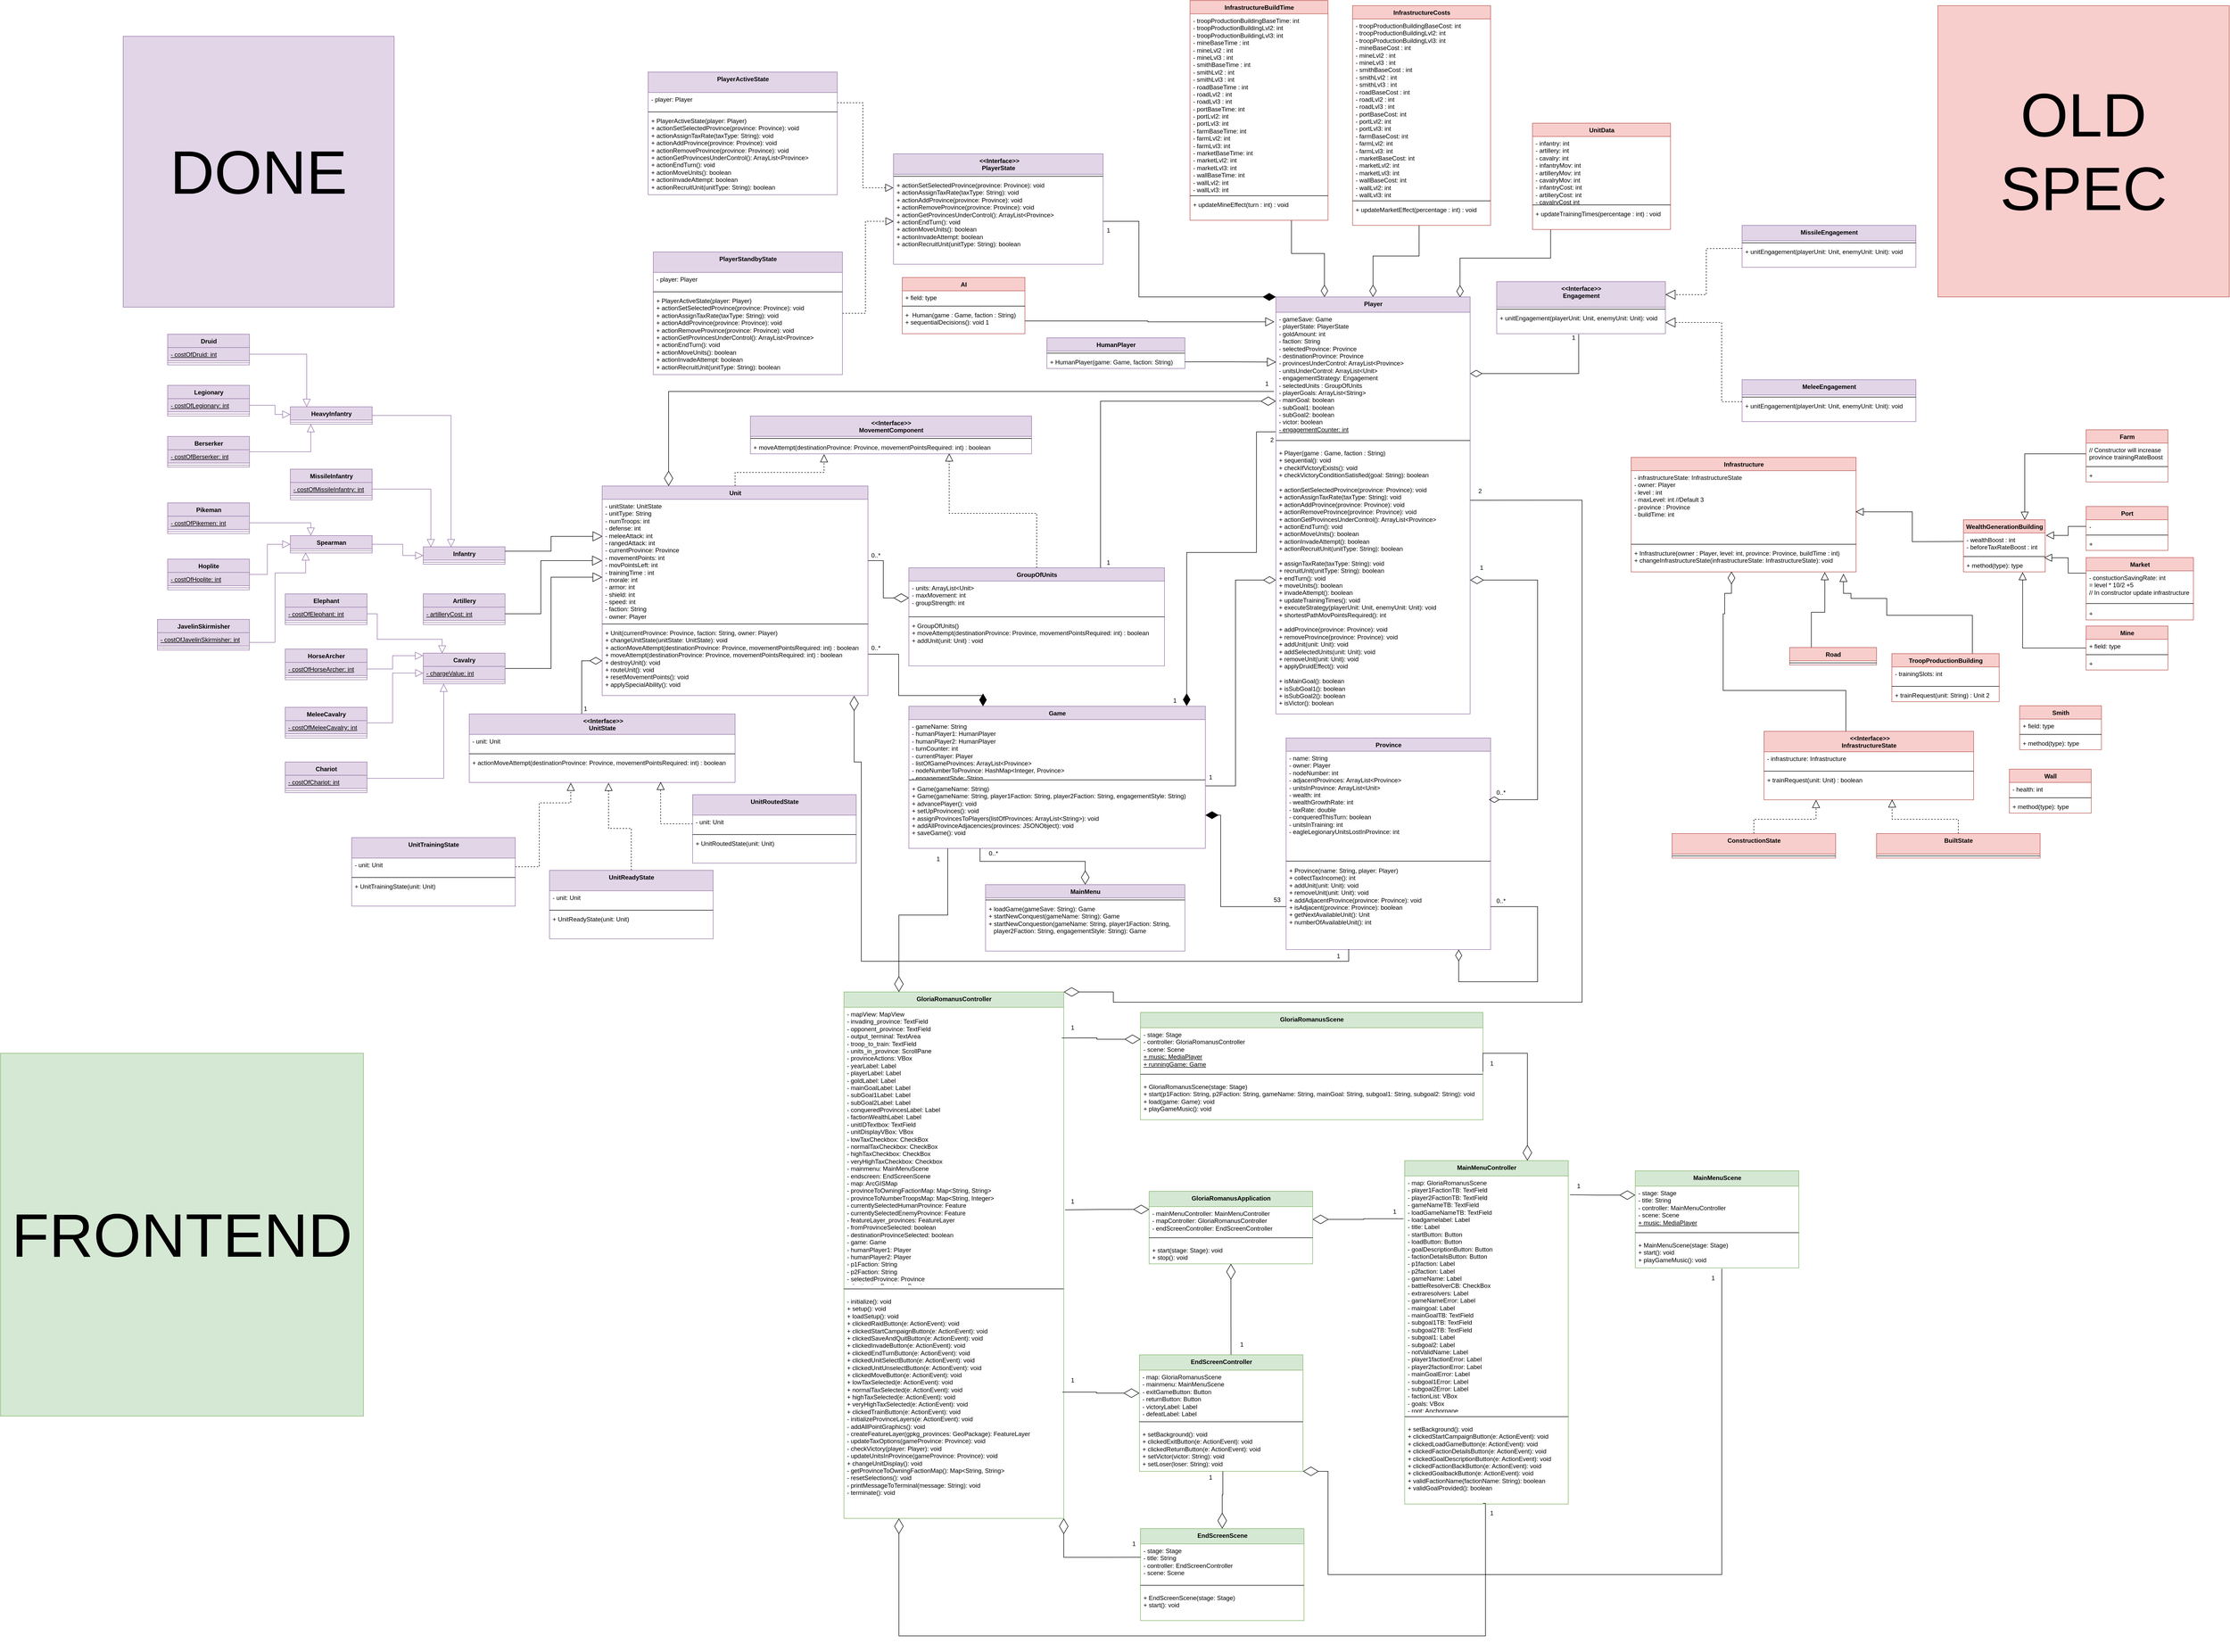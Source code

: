 <mxfile version="13.8.8" type="google"><diagram id="roa18dZyHLEMMo2PD0dw" name="Page-1"><mxGraphModel dx="7255" dy="4645" grid="1" gridSize="10" guides="1" tooltips="1" connect="1" arrows="1" fold="1" page="1" pageScale="1" pageWidth="4681" pageHeight="3300" math="0" shadow="0"><root><mxCell id="0"/><mxCell id="1" parent="0"/><mxCell id="FArZ1-hFBj3XGNfqh8cG-15" value="" style="edgeStyle=orthogonalEdgeStyle;rounded=0;orthogonalLoop=1;jettySize=auto;exitX=0.5;exitY=0;exitDx=0;exitDy=0;entryX=0.707;entryY=0.97;entryDx=0;entryDy=0;entryPerimeter=0;dashed=1;endArrow=block;endFill=0;endSize=13;html=1;" parent="1" source="FArZ1-hFBj3XGNfqh8cG-5" target="FArZ1-hFBj3XGNfqh8cG-12" edge="1"><mxGeometry relative="1" as="geometry"/></mxCell><mxCell id="FArZ1-hFBj3XGNfqh8cG-13" value="" style="edgeStyle=orthogonalEdgeStyle;rounded=0;orthogonalLoop=1;jettySize=auto;exitX=0.5;exitY=0;exitDx=0;exitDy=0;entryX=0.262;entryY=1.034;entryDx=0;entryDy=0;entryPerimeter=0;dashed=1;endArrow=block;endFill=0;endSize=13;html=1;" parent="1" source="9DgWg8dgYM4AHhTrFEr_-9" target="FArZ1-hFBj3XGNfqh8cG-12" edge="1"><mxGeometry relative="1" as="geometry"/></mxCell><mxCell id="FArZ1-hFBj3XGNfqh8cG-48" value="" style="edgeStyle=orthogonalEdgeStyle;rounded=0;orthogonalLoop=1;jettySize=auto;exitX=1;exitY=0.5;exitDx=0;exitDy=0;entryX=0.382;entryY=1.014;entryDx=0;entryDy=0;entryPerimeter=0;startArrow=none;startFill=0;startSize=22;endArrow=block;endFill=0;endSize=13;dashed=1;html=1;" parent="1" source="ZqkRqSMRtozGNJ1EMQ63-8" target="gpqykJZsvC5QvRJE5xbr-4" edge="1"><mxGeometry relative="1" as="geometry"><mxPoint x="-2933" y="-1378" as="sourcePoint"/><Array as="points"><mxPoint x="-3326" y="-1595"/><mxPoint x="-3326" y="-1720"/><mxPoint x="-3264" y="-1720"/></Array></mxGeometry></mxCell><mxCell id="FArZ1-hFBj3XGNfqh8cG-49" value="" style="edgeStyle=orthogonalEdgeStyle;rounded=0;orthogonalLoop=1;jettySize=auto;entryX=0.524;entryY=1.016;entryDx=0;entryDy=0;entryPerimeter=0;dashed=1;startArrow=none;startFill=0;startSize=22;endArrow=block;endFill=0;endSize=13;html=1;exitX=0.5;exitY=0;exitDx=0;exitDy=0;" parent="1" source="ZqkRqSMRtozGNJ1EMQ63-15" target="gpqykJZsvC5QvRJE5xbr-4" edge="1"><mxGeometry relative="1" as="geometry"><mxPoint x="-3126" y="-1591" as="sourcePoint"/><Array as="points"><mxPoint x="-3146" y="-1670"/><mxPoint x="-3191" y="-1670"/></Array></mxGeometry></mxCell><mxCell id="XqVRSc5dV6knK9-MrEjm-13" value="Smith" style="swimlane;fontStyle=1;align=center;verticalAlign=top;childLayout=stackLayout;horizontal=1;startSize=26;horizontalStack=0;resizeParent=1;resizeParentMax=0;resizeLast=0;collapsible=1;marginBottom=0;fillColor=#f8cecc;strokeColor=#b85450;html=1;" parent="1" vertex="1"><mxGeometry x="-430" y="-1910" width="160" height="86" as="geometry"/></mxCell><mxCell id="XqVRSc5dV6knK9-MrEjm-14" value="+ field: type" style="text;strokeColor=none;fillColor=none;align=left;verticalAlign=top;spacingLeft=4;spacingRight=4;overflow=hidden;rotatable=0;points=[[0,0.5],[1,0.5]];portConstraint=eastwest;html=1;" parent="XqVRSc5dV6knK9-MrEjm-13" vertex="1"><mxGeometry y="26" width="160" height="26" as="geometry"/></mxCell><mxCell id="XqVRSc5dV6knK9-MrEjm-15" value="" style="line;strokeWidth=1;fillColor=none;align=left;verticalAlign=middle;spacingTop=-1;spacingLeft=3;spacingRight=3;rotatable=0;labelPosition=right;points=[];portConstraint=eastwest;html=1;" parent="XqVRSc5dV6knK9-MrEjm-13" vertex="1"><mxGeometry y="52" width="160" height="8" as="geometry"/></mxCell><mxCell id="XqVRSc5dV6knK9-MrEjm-16" value="+ method(type): type" style="text;strokeColor=none;fillColor=none;align=left;verticalAlign=top;spacingLeft=4;spacingRight=4;overflow=hidden;rotatable=0;points=[[0,0.5],[1,0.5]];portConstraint=eastwest;html=1;" parent="XqVRSc5dV6knK9-MrEjm-13" vertex="1"><mxGeometry y="60" width="160" height="26" as="geometry"/></mxCell><mxCell id="FArZ1-hFBj3XGNfqh8cG-21" value="" style="edgeStyle=orthogonalEdgeStyle;rounded=0;orthogonalLoop=1;jettySize=auto;exitX=0.25;exitY=0;exitDx=0;exitDy=0;entryX=0.861;entryY=1.011;entryDx=0;entryDy=0;entryPerimeter=0;endArrow=block;endFill=0;endSize=13;html=1;" parent="1" source="XqVRSc5dV6knK9-MrEjm-17" target="aaU2bcnPnSMQU0yzb2Ak-13" edge="1"><mxGeometry relative="1" as="geometry"/></mxCell><mxCell id="XqVRSc5dV6knK9-MrEjm-17" value="Road" style="swimlane;fontStyle=1;align=center;verticalAlign=top;childLayout=stackLayout;horizontal=1;startSize=26;horizontalStack=0;resizeParent=1;resizeParentMax=0;resizeLast=0;collapsible=1;marginBottom=0;fillColor=#f8cecc;strokeColor=#b85450;html=1;" parent="1" vertex="1"><mxGeometry x="-880" y="-2024" width="170" height="34" as="geometry"/></mxCell><mxCell id="XqVRSc5dV6knK9-MrEjm-19" value="" style="line;strokeWidth=1;fillColor=none;align=left;verticalAlign=middle;spacingTop=-1;spacingLeft=3;spacingRight=3;rotatable=0;labelPosition=right;points=[];portConstraint=eastwest;html=1;" parent="XqVRSc5dV6knK9-MrEjm-17" vertex="1"><mxGeometry y="26" width="170" height="8" as="geometry"/></mxCell><mxCell id="FArZ1-hFBj3XGNfqh8cG-20" value="" style="edgeStyle=orthogonalEdgeStyle;rounded=0;orthogonalLoop=1;jettySize=auto;exitX=0.75;exitY=0;exitDx=0;exitDy=0;entryX=0.944;entryY=1.077;entryDx=0;entryDy=0;entryPerimeter=0;endArrow=block;endFill=0;endSize=13;html=1;" parent="1" source="aaU2bcnPnSMQU0yzb2Ak-14" target="aaU2bcnPnSMQU0yzb2Ak-13" edge="1"><mxGeometry relative="1" as="geometry"><Array as="points"><mxPoint x="-522" y="-2087"/><mxPoint x="-690" y="-2087"/><mxPoint x="-690" y="-2120"/><mxPoint x="-760" y="-2120"/><mxPoint x="-760" y="-2130"/><mxPoint x="-775" y="-2130"/></Array></mxGeometry></mxCell><mxCell id="FArZ1-hFBj3XGNfqh8cG-32" value="" style="edgeStyle=orthogonalEdgeStyle;rounded=0;orthogonalLoop=1;jettySize=auto;exitX=0;exitY=0.5;exitDx=0;exitDy=0;entryX=1.009;entryY=0.109;entryDx=0;entryDy=0;entryPerimeter=0;endArrow=block;endFill=0;endSize=13;html=1;" parent="1" source="FArZ1-hFBj3XGNfqh8cG-24" target="XqVRSc5dV6knK9-MrEjm-2" edge="1"><mxGeometry relative="1" as="geometry"/></mxCell><mxCell id="FArZ1-hFBj3XGNfqh8cG-31" value="" style="edgeStyle=orthogonalEdgeStyle;rounded=0;orthogonalLoop=1;jettySize=auto;exitX=0;exitY=0.5;exitDx=0;exitDy=0;entryX=0.75;entryY=0;entryDx=0;entryDy=0;endArrow=block;endFill=0;endSize=13;html=1;" parent="1" source="FArZ1-hFBj3XGNfqh8cG-28" target="XqVRSc5dV6knK9-MrEjm-1" edge="1"><mxGeometry relative="1" as="geometry"/></mxCell><mxCell id="FArZ1-hFBj3XGNfqh8cG-33" value="" style="edgeStyle=orthogonalEdgeStyle;rounded=0;orthogonalLoop=1;jettySize=auto;exitX=0;exitY=0.25;exitDx=0;exitDy=0;entryX=0.986;entryY=-0.063;entryDx=0;entryDy=0;entryPerimeter=0;endArrow=block;endFill=0;endSize=13;html=1;" parent="1" source="kCJsJAFhqYsyG2-kJfml-5" target="XqVRSc5dV6knK9-MrEjm-4" edge="1"><mxGeometry relative="1" as="geometry"/></mxCell><mxCell id="FArZ1-hFBj3XGNfqh8cG-34" value="" style="edgeStyle=orthogonalEdgeStyle;rounded=0;orthogonalLoop=1;jettySize=auto;exitX=0;exitY=0.5;exitDx=0;exitDy=0;entryX=0.724;entryY=1.021;entryDx=0;entryDy=0;entryPerimeter=0;endArrow=block;endFill=0;endSize=13;html=1;" parent="1" source="kCJsJAFhqYsyG2-kJfml-1" target="XqVRSc5dV6knK9-MrEjm-4" edge="1"><mxGeometry relative="1" as="geometry"/></mxCell><mxCell id="FArZ1-hFBj3XGNfqh8cG-44" value="" style="edgeStyle=orthogonalEdgeStyle;rounded=0;orthogonalLoop=1;jettySize=auto;exitX=0;exitY=0.5;exitDx=0;exitDy=0;endArrow=none;endFill=0;endSize=13;startArrow=diamondThin;startFill=0;startSize=22;html=1;" parent="1" source="9DgWg8dgYM4AHhTrFEr_-12" target="gpqykJZsvC5QvRJE5xbr-1" edge="1"><mxGeometry relative="1" as="geometry"><mxPoint x="-2661.72" y="-1962.27" as="targetPoint"/></mxGeometry></mxCell><mxCell id="gpqykJZsvC5QvRJE5xbr-10" value="" style="edgeStyle=orthogonalEdgeStyle;rounded=0;orthogonalLoop=1;jettySize=auto;exitX=0.446;exitY=0.991;exitDx=0;exitDy=0;endArrow=none;endFill=0;endSize=13;startArrow=diamondThin;startFill=0;startSize=22;exitPerimeter=0;html=1;" parent="1" source="aaU2bcnPnSMQU0yzb2Ak-13" target="gpqykJZsvC5QvRJE5xbr-5" edge="1"><mxGeometry relative="1" as="geometry"><mxPoint x="-880" y="-1956" as="targetPoint"/><mxPoint x="-700" y="-1890" as="sourcePoint"/><Array as="points"><mxPoint x="-994" y="-2130"/><mxPoint x="-1007" y="-2130"/><mxPoint x="-1007" y="-2090"/><mxPoint x="-1010" y="-2090"/><mxPoint x="-1010" y="-1940"/><mxPoint x="-770" y="-1940"/></Array></mxGeometry></mxCell><mxCell id="sM6-sfauNhKzdveAMEXY-16" value="" style="edgeStyle=orthogonalEdgeStyle;rounded=0;orthogonalLoop=1;jettySize=auto;exitX=0.25;exitY=0;exitDx=0;exitDy=0;entryX=0.735;entryY=0.996;entryDx=0;entryDy=0;entryPerimeter=0;startArrow=diamondThin;startFill=0;startSize=21;endArrow=none;endFill=0;endSize=20;html=1;" parent="1" source="FArZ1-hFBj3XGNfqh8cG-1" target="sM6-sfauNhKzdveAMEXY-14" edge="1"><mxGeometry relative="1" as="geometry"/></mxCell><mxCell id="sM6-sfauNhKzdveAMEXY-24" value="" style="edgeStyle=orthogonalEdgeStyle;rounded=0;orthogonalLoop=1;jettySize=auto;exitX=0.948;exitY=0.001;exitDx=0;exitDy=0;entryX=0.131;entryY=0.996;entryDx=0;entryDy=0;entryPerimeter=0;startArrow=diamondThin;startFill=0;startSize=21;endArrow=none;endFill=0;endSize=20;html=1;exitPerimeter=0;" parent="1" source="FArZ1-hFBj3XGNfqh8cG-1" target="sM6-sfauNhKzdveAMEXY-22" edge="1"><mxGeometry relative="1" as="geometry"/></mxCell><mxCell id="gpqykJZsvC5QvRJE5xbr-5" value=" &amp;lt;&amp;lt;Interface&amp;gt;&amp;gt;&lt;br&gt;InfrastructureState" style="swimlane;fontStyle=1;align=center;verticalAlign=top;childLayout=stackLayout;horizontal=1;startSize=40;horizontalStack=0;resizeParent=1;resizeParentMax=0;resizeLast=0;collapsible=1;marginBottom=0;fillColor=#f8cecc;strokeColor=#b85450;html=1;" parent="1" vertex="1"><mxGeometry x="-930" y="-1860" width="410" height="134" as="geometry"/></mxCell><mxCell id="gpqykJZsvC5QvRJE5xbr-6" value="- infrastructure: Infrastructure" style="text;strokeColor=none;fillColor=none;align=left;verticalAlign=top;spacingLeft=4;spacingRight=4;overflow=hidden;rotatable=0;points=[[0,0.5],[1,0.5]];portConstraint=eastwest;html=1;" parent="gpqykJZsvC5QvRJE5xbr-5" vertex="1"><mxGeometry y="40" width="410" height="34" as="geometry"/></mxCell><mxCell id="gpqykJZsvC5QvRJE5xbr-7" value="" style="line;strokeWidth=1;fillColor=none;align=left;verticalAlign=middle;spacingTop=-1;spacingLeft=3;spacingRight=3;rotatable=0;labelPosition=right;points=[];portConstraint=eastwest;html=1;" parent="gpqykJZsvC5QvRJE5xbr-5" vertex="1"><mxGeometry y="74" width="410" height="8" as="geometry"/></mxCell><mxCell id="gpqykJZsvC5QvRJE5xbr-8" value="+ trainRequest(unit: Unit) : boolean" style="text;strokeColor=none;fillColor=none;align=left;verticalAlign=top;spacingLeft=4;spacingRight=4;overflow=hidden;rotatable=0;points=[[0,0.5],[1,0.5]];portConstraint=eastwest;html=1;" parent="gpqykJZsvC5QvRJE5xbr-5" vertex="1"><mxGeometry y="82" width="410" height="52" as="geometry"/></mxCell><mxCell id="FArZ1-hFBj3XGNfqh8cG-50" value="" style="edgeStyle=orthogonalEdgeStyle;rounded=0;orthogonalLoop=1;jettySize=auto;exitX=0.5;exitY=0;exitDx=0;exitDy=0;entryX=0.248;entryY=1.005;entryDx=0;entryDy=0;entryPerimeter=0;dashed=1;startArrow=none;startFill=0;startSize=22;endArrow=block;endFill=0;endSize=13;html=1;" parent="1" source="gpqykJZsvC5QvRJE5xbr-12" target="gpqykJZsvC5QvRJE5xbr-8" edge="1"><mxGeometry relative="1" as="geometry"/></mxCell><mxCell id="FArZ1-hFBj3XGNfqh8cG-56" value="" style="edgeStyle=orthogonalEdgeStyle;rounded=0;orthogonalLoop=1;jettySize=auto;exitX=0.25;exitY=0;exitDx=0;exitDy=0;startArrow=diamondThin;startFill=1;startSize=22;endArrow=none;endFill=0;endSize=13;entryX=1;entryY=0.5;entryDx=0;entryDy=0;html=1;" parent="1" source="9DgWg8dgYM4AHhTrFEr_-1" target="9DgWg8dgYM4AHhTrFEr_-12" edge="1"><mxGeometry relative="1" as="geometry"><mxPoint x="-2513" y="-1780" as="targetPoint"/><Array as="points"><mxPoint x="-2458" y="-1930"/><mxPoint x="-2623" y="-1930"/><mxPoint x="-2623" y="-2011"/></Array></mxGeometry></mxCell><mxCell id="sM6-sfauNhKzdveAMEXY-9" value="" style="edgeStyle=orthogonalEdgeStyle;rounded=0;orthogonalLoop=1;jettySize=auto;exitX=0.5;exitY=0;exitDx=0;exitDy=0;entryX=0.482;entryY=1.007;entryDx=0;entryDy=0;entryPerimeter=0;endArrow=none;endFill=0;startArrow=diamondThin;startFill=0;startSize=21;endSize=20;html=1;" parent="1" source="FArZ1-hFBj3XGNfqh8cG-1" target="sM6-sfauNhKzdveAMEXY-4" edge="1"><mxGeometry relative="1" as="geometry"/></mxCell><mxCell id="gpqykJZsvC5QvRJE5xbr-12" value="ConstructionState" style="swimlane;fontStyle=1;align=center;verticalAlign=top;childLayout=stackLayout;horizontal=1;startSize=40;horizontalStack=0;resizeParent=1;resizeParentMax=0;resizeLast=0;collapsible=1;marginBottom=0;fillColor=#f8cecc;strokeColor=#b85450;html=1;" parent="1" vertex="1"><mxGeometry x="-1110" y="-1660" width="320" height="48" as="geometry"/></mxCell><mxCell id="gpqykJZsvC5QvRJE5xbr-14" value="" style="line;strokeWidth=1;fillColor=none;align=left;verticalAlign=middle;spacingTop=-1;spacingLeft=3;spacingRight=3;rotatable=0;labelPosition=right;points=[];portConstraint=eastwest;html=1;" parent="gpqykJZsvC5QvRJE5xbr-12" vertex="1"><mxGeometry y="40" width="320" height="8" as="geometry"/></mxCell><mxCell id="FArZ1-hFBj3XGNfqh8cG-51" value="" style="edgeStyle=orthogonalEdgeStyle;rounded=0;orthogonalLoop=1;jettySize=auto;exitX=0.5;exitY=0;exitDx=0;exitDy=0;entryX=0.611;entryY=0.988;entryDx=0;entryDy=0;entryPerimeter=0;dashed=1;startArrow=none;startFill=0;startSize=22;endArrow=block;endFill=0;endSize=13;html=1;" parent="1" source="gpqykJZsvC5QvRJE5xbr-16" target="gpqykJZsvC5QvRJE5xbr-8" edge="1"><mxGeometry relative="1" as="geometry"/></mxCell><mxCell id="gpqykJZsvC5QvRJE5xbr-16" value="BuiltState" style="swimlane;fontStyle=1;align=center;verticalAlign=top;childLayout=stackLayout;horizontal=1;startSize=40;horizontalStack=0;resizeParent=1;resizeParentMax=0;resizeLast=0;collapsible=1;marginBottom=0;fillColor=#f8cecc;strokeColor=#b85450;html=1;" parent="1" vertex="1"><mxGeometry x="-710" y="-1660" width="320" height="48" as="geometry"/></mxCell><mxCell id="gpqykJZsvC5QvRJE5xbr-18" value="" style="line;strokeWidth=1;fillColor=none;align=left;verticalAlign=middle;spacingTop=-1;spacingLeft=3;spacingRight=3;rotatable=0;labelPosition=right;points=[];portConstraint=eastwest;html=1;" parent="gpqykJZsvC5QvRJE5xbr-16" vertex="1"><mxGeometry y="40" width="320" height="8" as="geometry"/></mxCell><mxCell id="FArZ1-hFBj3XGNfqh8cG-54" value="" style="edgeStyle=orthogonalEdgeStyle;rounded=0;orthogonalLoop=1;jettySize=auto;exitX=0.937;exitY=-0.002;exitDx=0;exitDy=0;startArrow=diamondThin;startFill=1;startSize=22;endArrow=none;endFill=0;endSize=13;entryX=-0.002;entryY=0.975;entryDx=0;entryDy=0;entryPerimeter=0;html=1;exitPerimeter=0;" parent="1" source="9DgWg8dgYM4AHhTrFEr_-1" target="FArZ1-hFBj3XGNfqh8cG-2" edge="1"><mxGeometry relative="1" as="geometry"><mxPoint x="-1886" y="-1849" as="targetPoint"/><Array as="points"><mxPoint x="-2059" y="-2210"/><mxPoint x="-1923" y="-2210"/><mxPoint x="-1923" y="-2446"/></Array></mxGeometry></mxCell><mxCell id="FArZ1-hFBj3XGNfqh8cG-55" value="" style="edgeStyle=orthogonalEdgeStyle;rounded=0;orthogonalLoop=1;jettySize=auto;entryX=1.001;entryY=0.06;entryDx=0;entryDy=0;entryPerimeter=0;startArrow=diamondThin;startFill=0;startSize=22;endArrow=none;endFill=0;endSize=13;html=1;" parent="1" source="FArZ1-hFBj3XGNfqh8cG-4" target="9DgWg8dgYM4AHhTrFEr_-4" edge="1"><mxGeometry relative="1" as="geometry"/></mxCell><mxCell id="gpqykJZsvC5QvRJE5xbr-1" value=" &amp;lt;&amp;lt;Interface&amp;gt;&amp;gt;&lt;br&gt;UnitState" style="swimlane;fontStyle=1;align=center;verticalAlign=top;childLayout=stackLayout;horizontal=1;startSize=40;horizontalStack=0;resizeParent=1;resizeParentMax=0;resizeLast=0;collapsible=1;marginBottom=0;html=1;fillColor=#e1d5e7;strokeColor=#9673a6;" parent="1" vertex="1"><mxGeometry x="-3463" y="-1894" width="520" height="134" as="geometry"/></mxCell><mxCell id="gpqykJZsvC5QvRJE5xbr-2" value="- unit: Unit" style="text;strokeColor=none;fillColor=none;align=left;verticalAlign=top;spacingLeft=4;spacingRight=4;overflow=hidden;rotatable=0;points=[[0,0.5],[1,0.5]];portConstraint=eastwest;html=1;" parent="gpqykJZsvC5QvRJE5xbr-1" vertex="1"><mxGeometry y="40" width="520" height="34" as="geometry"/></mxCell><mxCell id="gpqykJZsvC5QvRJE5xbr-3" value="" style="line;strokeWidth=1;fillColor=none;align=left;verticalAlign=middle;spacingTop=-1;spacingLeft=3;spacingRight=3;rotatable=0;labelPosition=right;points=[];portConstraint=eastwest;html=1;" parent="gpqykJZsvC5QvRJE5xbr-1" vertex="1"><mxGeometry y="74" width="520" height="8" as="geometry"/></mxCell><mxCell id="gpqykJZsvC5QvRJE5xbr-4" value="+ actionMoveAttempt(destinationProvince: Province, movementPointsRequired: int) : boolean&amp;nbsp;&amp;nbsp;" style="text;strokeColor=none;fillColor=none;align=left;verticalAlign=top;spacingLeft=4;spacingRight=4;overflow=hidden;rotatable=0;points=[[0,0.5],[1,0.5]];portConstraint=eastwest;html=1;" parent="gpqykJZsvC5QvRJE5xbr-1" vertex="1"><mxGeometry y="82" width="520" height="52" as="geometry"/></mxCell><mxCell id="sM6-sfauNhKzdveAMEXY-1" value="InfrastructureCosts" style="swimlane;fontStyle=1;align=center;verticalAlign=top;childLayout=stackLayout;horizontal=1;startSize=26;horizontalStack=0;resizeParent=1;resizeParentMax=0;resizeLast=0;collapsible=1;marginBottom=0;fillColor=#f8cecc;strokeColor=#b85450;html=1;" parent="1" vertex="1"><mxGeometry x="-1735" y="-3280" width="270" height="430" as="geometry"/></mxCell><mxCell id="sM6-sfauNhKzdveAMEXY-2" value="- troopProductionBuildingBaseCost: int&lt;br&gt;- troopProductionBuildingLvl2: int&lt;br&gt;- troopProductionBuildingLvl3: int&lt;br&gt;- mineBaseCost : int&lt;br&gt;- mineLvl2 : int&lt;br&gt;- mineLvl3 : int&lt;br&gt;- smithBaseCost : int&lt;br&gt;- smithLvl2 : int&lt;br&gt;- smithLvl3 : int&lt;br&gt;- roadBaseCost : int&lt;br&gt;- roadLvl2 : int&lt;br&gt;- roadLvl3 : int&lt;br&gt;- portBaseCost: int&lt;br&gt;- portLvl2: int&lt;br&gt;- portLvl3: int&lt;br&gt;- farmBaseCost: int&lt;br&gt;- farmLvl2: int&lt;br&gt;- farmLvl3: int &lt;br&gt;- marketBaseCost: int&lt;br&gt;- marketLvl2: int&lt;br&gt;- marketLvl3: int&lt;br&gt;- wallBaseCost: int&lt;br&gt;- wallLvl2: int&lt;br&gt;- wallLvl3: int&lt;br&gt;" style="text;align=left;verticalAlign=top;spacingLeft=4;spacingRight=4;overflow=hidden;rotatable=0;points=[[0,0.5],[1,0.5]];portConstraint=eastwest;html=1;" parent="sM6-sfauNhKzdveAMEXY-1" vertex="1"><mxGeometry y="26" width="270" height="352" as="geometry"/></mxCell><mxCell id="sM6-sfauNhKzdveAMEXY-3" value="" style="line;strokeWidth=1;fillColor=none;align=left;verticalAlign=middle;spacingTop=-1;spacingLeft=3;spacingRight=3;rotatable=0;labelPosition=right;points=[];portConstraint=eastwest;html=1;" parent="sM6-sfauNhKzdveAMEXY-1" vertex="1"><mxGeometry y="378" width="270" height="8" as="geometry"/></mxCell><mxCell id="sM6-sfauNhKzdveAMEXY-4" value="+ updateMarketEffect(percentage : int) : void" style="text;strokeColor=none;fillColor=none;align=left;verticalAlign=top;spacingLeft=4;spacingRight=4;overflow=hidden;rotatable=0;points=[[0,0.5],[1,0.5]];portConstraint=eastwest;html=1;" parent="sM6-sfauNhKzdveAMEXY-1" vertex="1"><mxGeometry y="386" width="270" height="44" as="geometry"/></mxCell><mxCell id="sM6-sfauNhKzdveAMEXY-11" value="InfrastructureBuildTime" style="swimlane;fontStyle=1;align=center;verticalAlign=top;childLayout=stackLayout;horizontal=1;startSize=26;horizontalStack=0;resizeParent=1;resizeParentMax=0;resizeLast=0;collapsible=1;marginBottom=0;fillColor=#f8cecc;strokeColor=#b85450;html=1;" parent="1" vertex="1"><mxGeometry x="-2053" y="-3290" width="270" height="430" as="geometry"/></mxCell><mxCell id="sM6-sfauNhKzdveAMEXY-12" value="- troopProductionBuildingBaseTime: int&lt;br&gt;- troopProductionBuildingLvl2: int&lt;br&gt;- troopProductionBuildingLvl3: int&lt;br&gt;- mineBaseTime : int&lt;br&gt;- mineLvl2 : int&lt;br&gt;- mineLvl3 : int&lt;br&gt;- smithBaseTime : int&lt;br&gt;- smithLvl2 : int&lt;br&gt;- smithLvl3 : int&lt;br&gt;- roadBaseTime : int&lt;br&gt;- roadLvl2 : int&lt;br&gt;- roadLvl3 : int&lt;br&gt;- portBaseTime: int&lt;br&gt;- portLvl2: int&lt;br&gt;- portLvl3: int&lt;br&gt;- farmBaseTime: int&lt;br&gt;- farmLvl2: int&lt;br&gt;- farmLvl3: int &lt;br&gt;- marketBaseTime: int&lt;br&gt;- marketLvl2: int&lt;br&gt;- marketLvl3: int&lt;br&gt;- wallBaseTime: int&lt;br&gt;- wallLvl2: int&lt;br&gt;- wallLvl3: int&lt;br&gt;" style="text;align=left;verticalAlign=top;spacingLeft=4;spacingRight=4;overflow=hidden;rotatable=0;points=[[0,0.5],[1,0.5]];portConstraint=eastwest;html=1;" parent="sM6-sfauNhKzdveAMEXY-11" vertex="1"><mxGeometry y="26" width="270" height="352" as="geometry"/></mxCell><mxCell id="sM6-sfauNhKzdveAMEXY-13" value="" style="line;strokeWidth=1;fillColor=none;align=left;verticalAlign=middle;spacingTop=-1;spacingLeft=3;spacingRight=3;rotatable=0;labelPosition=right;points=[];portConstraint=eastwest;html=1;" parent="sM6-sfauNhKzdveAMEXY-11" vertex="1"><mxGeometry y="378" width="270" height="8" as="geometry"/></mxCell><mxCell id="sM6-sfauNhKzdveAMEXY-14" value="+ updateMineEffect(turn : int) : void" style="text;strokeColor=none;fillColor=none;align=left;verticalAlign=top;spacingLeft=4;spacingRight=4;overflow=hidden;rotatable=0;points=[[0,0.5],[1,0.5]];portConstraint=eastwest;html=1;" parent="sM6-sfauNhKzdveAMEXY-11" vertex="1"><mxGeometry y="386" width="270" height="44" as="geometry"/></mxCell><mxCell id="sM6-sfauNhKzdveAMEXY-19" value="UnitData" style="swimlane;fontStyle=1;align=center;verticalAlign=top;childLayout=stackLayout;horizontal=1;startSize=26;horizontalStack=0;resizeParent=1;resizeParentMax=0;resizeLast=0;collapsible=1;marginBottom=0;html=1;fillColor=#f8cecc;strokeColor=#b85450;" parent="1" vertex="1"><mxGeometry x="-1383" y="-3050" width="270" height="208" as="geometry"/></mxCell><mxCell id="sM6-sfauNhKzdveAMEXY-20" value="- infantry: int&lt;br&gt;- artillery: int&lt;br&gt;- cavalry: int&lt;br&gt;- infantryMov: int&lt;br&gt;- artilleryMov: int&lt;br&gt;- cavalryMov: int&lt;br&gt;- infantryCost: int&lt;br&gt;- artilleryCost: int&lt;br&gt;- cavalryCost int" style="text;strokeColor=none;fillColor=none;align=left;verticalAlign=top;spacingLeft=4;spacingRight=4;overflow=hidden;rotatable=0;points=[[0,0.5],[1,0.5]];portConstraint=eastwest;html=1;" parent="sM6-sfauNhKzdveAMEXY-19" vertex="1"><mxGeometry y="26" width="270" height="130" as="geometry"/></mxCell><mxCell id="sM6-sfauNhKzdveAMEXY-21" value="" style="line;strokeWidth=1;fillColor=none;align=left;verticalAlign=middle;spacingTop=-1;spacingLeft=3;spacingRight=3;rotatable=0;labelPosition=right;points=[];portConstraint=eastwest;html=1;" parent="sM6-sfauNhKzdveAMEXY-19" vertex="1"><mxGeometry y="156" width="270" height="8" as="geometry"/></mxCell><mxCell id="sM6-sfauNhKzdveAMEXY-22" value="+ updateTrainingTimes(percentage : int) : void" style="text;strokeColor=none;fillColor=none;align=left;verticalAlign=top;spacingLeft=4;spacingRight=4;overflow=hidden;rotatable=0;points=[[0,0.5],[1,0.5]];portConstraint=eastwest;html=1;" parent="sM6-sfauNhKzdveAMEXY-19" vertex="1"><mxGeometry y="164" width="270" height="44" as="geometry"/></mxCell><mxCell id="0LBdMqG3Wc28jlrzjrVk-5" value="Infantry" style="swimlane;fontStyle=1;align=center;verticalAlign=top;childLayout=stackLayout;horizontal=1;startSize=26;horizontalStack=0;resizeParent=1;resizeParentMax=0;resizeLast=0;collapsible=1;marginBottom=0;html=1;fillColor=#e1d5e7;strokeColor=#9673a6;" parent="1" vertex="1"><mxGeometry x="-3553" y="-2221" width="160" height="34" as="geometry"/></mxCell><mxCell id="0LBdMqG3Wc28jlrzjrVk-7" value="" style="line;strokeWidth=1;align=left;verticalAlign=middle;spacingTop=-1;spacingLeft=3;spacingRight=3;rotatable=0;labelPosition=right;points=[];portConstraint=eastwest;html=1;fillColor=#e1d5e7;strokeColor=#9673a6;" parent="0LBdMqG3Wc28jlrzjrVk-5" vertex="1"><mxGeometry y="26" width="160" height="8" as="geometry"/></mxCell><mxCell id="0LBdMqG3Wc28jlrzjrVk-1" value="Artillery" style="swimlane;fontStyle=1;align=center;verticalAlign=top;childLayout=stackLayout;horizontal=1;startSize=26;horizontalStack=0;resizeParent=1;resizeParentMax=0;resizeLast=0;collapsible=1;marginBottom=0;html=1;fillColor=#e1d5e7;strokeColor=#9673a6;" parent="1" vertex="1"><mxGeometry x="-3553" y="-2129" width="160" height="60" as="geometry"/></mxCell><mxCell id="0LBdMqG3Wc28jlrzjrVk-2" value="- artilleryCost: int" style="text;align=left;verticalAlign=top;spacingLeft=4;spacingRight=4;overflow=hidden;rotatable=0;points=[[0,0.5],[1,0.5]];portConstraint=eastwest;fontStyle=4;html=1;fillColor=#e1d5e7;strokeColor=#9673a6;" parent="0LBdMqG3Wc28jlrzjrVk-1" vertex="1"><mxGeometry y="26" width="160" height="26" as="geometry"/></mxCell><mxCell id="0LBdMqG3Wc28jlrzjrVk-3" value="" style="line;strokeWidth=1;align=left;verticalAlign=middle;spacingTop=-1;spacingLeft=3;spacingRight=3;rotatable=0;labelPosition=right;points=[];portConstraint=eastwest;html=1;fillColor=#e1d5e7;strokeColor=#9673a6;" parent="0LBdMqG3Wc28jlrzjrVk-1" vertex="1"><mxGeometry y="52" width="160" height="8" as="geometry"/></mxCell><mxCell id="sM6-sfauNhKzdveAMEXY-25" value="" style="edgeStyle=orthogonalEdgeStyle;rounded=0;orthogonalLoop=1;jettySize=auto;exitX=1;exitY=0.25;exitDx=0;exitDy=0;entryX=0.002;entryY=0.302;entryDx=0;entryDy=0;entryPerimeter=0;startArrow=none;startFill=0;startSize=14;endArrow=block;endFill=0;endSize=17;html=1;" parent="1" source="0LBdMqG3Wc28jlrzjrVk-5" target="9DgWg8dgYM4AHhTrFEr_-10" edge="1"><mxGeometry relative="1" as="geometry"><mxPoint x="-2783" y="-2017" as="sourcePoint"/></mxGeometry></mxCell><mxCell id="sM6-sfauNhKzdveAMEXY-26" value="" style="edgeStyle=orthogonalEdgeStyle;rounded=0;orthogonalLoop=1;jettySize=auto;exitX=1;exitY=0.5;exitDx=0;exitDy=0;startArrow=none;startFill=0;startSize=14;endArrow=block;endFill=0;endSize=17;html=1;" parent="1" source="0LBdMqG3Wc28jlrzjrVk-2" target="9DgWg8dgYM4AHhTrFEr_-10" edge="1"><mxGeometry relative="1" as="geometry"><Array as="points"><mxPoint x="-3323" y="-2090"/><mxPoint x="-3323" y="-2194"/></Array></mxGeometry></mxCell><mxCell id="sM6-sfauNhKzdveAMEXY-30" value="" style="edgeStyle=orthogonalEdgeStyle;rounded=0;orthogonalLoop=1;jettySize=auto;exitX=0;exitY=0.5;exitDx=0;exitDy=0;entryX=0.72;entryY=0.981;entryDx=0;entryDy=0;entryPerimeter=0;startArrow=none;startFill=0;startSize=22;endArrow=block;endFill=0;endSize=13;dashed=1;html=1;" parent="1" source="ZqkRqSMRtozGNJ1EMQ63-12" target="gpqykJZsvC5QvRJE5xbr-4" edge="1"><mxGeometry relative="1" as="geometry"><mxPoint x="-2543" y="-1217" as="sourcePoint"/></mxGeometry></mxCell><mxCell id="9DgWg8dgYM4AHhTrFEr_-1" value="Game" style="swimlane;fontStyle=1;align=center;verticalAlign=top;childLayout=stackLayout;horizontal=1;startSize=26;horizontalStack=0;resizeParent=1;resizeParentMax=0;resizeLast=0;collapsible=1;marginBottom=0;fillColor=#e1d5e7;strokeColor=#9673a6;html=1;" parent="1" vertex="1"><mxGeometry x="-2603" y="-1909" width="580" height="278" as="geometry"/></mxCell><mxCell id="9DgWg8dgYM4AHhTrFEr_-2" value="- gameName: String&lt;br&gt;- humanPlayer1: HumanPlayer&lt;br&gt;- humanPlayer2: HumanPlayer&lt;br&gt;- turnCounter: int&lt;br&gt;- currentPlayer: Player&lt;br&gt;- listOfGameProvinces: ArrayList&amp;lt;Province&amp;gt;&lt;br&gt;- nodeNumberToProvince: HashMap&amp;lt;Integer, Province&amp;gt;&lt;br&gt;- engagementStyle: String" style="text;strokeColor=none;fillColor=none;align=left;verticalAlign=top;spacingLeft=4;spacingRight=4;overflow=hidden;rotatable=0;points=[[0,0.5],[1,0.5]];portConstraint=eastwest;html=1;" parent="9DgWg8dgYM4AHhTrFEr_-1" vertex="1"><mxGeometry y="26" width="580" height="114" as="geometry"/></mxCell><mxCell id="9DgWg8dgYM4AHhTrFEr_-3" value="" style="line;strokeWidth=1;fillColor=none;align=left;verticalAlign=middle;spacingTop=-1;spacingLeft=3;spacingRight=3;rotatable=0;labelPosition=right;points=[];portConstraint=eastwest;html=1;" parent="9DgWg8dgYM4AHhTrFEr_-1" vertex="1"><mxGeometry y="140" width="580" height="8" as="geometry"/></mxCell><mxCell id="9DgWg8dgYM4AHhTrFEr_-4" value="+ Game(gameName: String)&lt;br&gt;+ Game(gameName: String, player1Faction: String, player2Faction: String, engagementStyle: String)&lt;br&gt;+ advancePlayer(): void&lt;br&gt;+ setUpProvinces(): void&lt;br&gt;+ assignProvincesToPlayers(listOfProvinces: ArrayList&amp;lt;String&amp;gt;): void&lt;br&gt;+ addAllProvinceAdjacencies(provinces: JSONObject): void&lt;br&gt;+ saveGame(): void&lt;br&gt;" style="text;strokeColor=none;fillColor=none;align=left;verticalAlign=top;spacingLeft=4;spacingRight=4;overflow=hidden;rotatable=0;points=[[0,0.5],[1,0.5]];portConstraint=eastwest;html=1;" parent="9DgWg8dgYM4AHhTrFEr_-1" vertex="1"><mxGeometry y="148" width="580" height="130" as="geometry"/></mxCell><mxCell id="sM6-sfauNhKzdveAMEXY-35" value="" style="edgeStyle=orthogonalEdgeStyle;rounded=0;orthogonalLoop=1;jettySize=auto;exitX=0.5;exitY=0;exitDx=0;exitDy=0;entryX=0.24;entryY=1.004;entryDx=0;entryDy=0;entryPerimeter=0;startArrow=diamondThin;startFill=0;startSize=25;endArrow=none;endFill=0;endSize=17;html=1;" parent="1" source="sM6-sfauNhKzdveAMEXY-31" target="9DgWg8dgYM4AHhTrFEr_-4" edge="1"><mxGeometry relative="1" as="geometry"/></mxCell><mxCell id="sM6-sfauNhKzdveAMEXY-31" value="MainMenu" style="swimlane;fontStyle=1;align=center;verticalAlign=top;childLayout=stackLayout;horizontal=1;startSize=26;horizontalStack=0;resizeParent=1;resizeParentMax=0;resizeLast=0;collapsible=1;marginBottom=0;fillColor=#e1d5e7;strokeColor=#9673a6;html=1;" parent="1" vertex="1"><mxGeometry x="-2453" y="-1560" width="390" height="130" as="geometry"/></mxCell><mxCell id="sM6-sfauNhKzdveAMEXY-33" value="" style="line;strokeWidth=1;fillColor=none;align=left;verticalAlign=middle;spacingTop=-1;spacingLeft=3;spacingRight=3;rotatable=0;labelPosition=right;points=[];portConstraint=eastwest;html=1;" parent="sM6-sfauNhKzdveAMEXY-31" vertex="1"><mxGeometry y="26" width="390" height="8" as="geometry"/></mxCell><mxCell id="sM6-sfauNhKzdveAMEXY-34" value="+ loadGame(gameSave: String): Game&lt;br&gt;+ startNewConquest(gameName: String): Game&lt;br&gt;+ startNewConquestion(gameName: String, player1Faction: String, &lt;br&gt;   player2Faction: String, engagementStyle: String): Game&lt;br&gt;" style="text;strokeColor=none;fillColor=none;align=left;verticalAlign=top;spacingLeft=4;spacingRight=4;overflow=hidden;rotatable=0;points=[[0,0.5],[1,0.5]];portConstraint=eastwest;html=1;" parent="sM6-sfauNhKzdveAMEXY-31" vertex="1"><mxGeometry y="34" width="390" height="96" as="geometry"/></mxCell><mxCell id="Jhl5_k7PzXjipqR6Zvmp-6" value="" style="edgeStyle=orthogonalEdgeStyle;rounded=0;orthogonalLoop=1;jettySize=auto;exitX=1;exitY=0.25;exitDx=0;exitDy=0;entryX=-0.001;entryY=0.11;entryDx=0;entryDy=0;entryPerimeter=0;dashed=1;startArrow=none;startFill=0;startSize=22;endArrow=block;endFill=0;endSize=13;html=1;" parent="1" source="ZqkRqSMRtozGNJ1EMQ63-25" target="Jhl5_k7PzXjipqR6Zvmp-4" edge="1"><mxGeometry relative="1" as="geometry"><mxPoint x="-3218.32" y="-2879.12" as="targetPoint"/><mxPoint x="-3340" y="-2813.38" as="sourcePoint"/></mxGeometry></mxCell><mxCell id="Jhl5_k7PzXjipqR6Zvmp-9" value="" style="edgeStyle=orthogonalEdgeStyle;rounded=0;orthogonalLoop=1;jettySize=auto;exitX=1;exitY=0.5;exitDx=0;exitDy=0;entryX=0;entryY=0.5;entryDx=0;entryDy=0;dashed=1;startArrow=none;startFill=0;startSize=22;endArrow=block;endFill=0;endSize=13;html=1;" parent="1" source="ZqkRqSMRtozGNJ1EMQ63-29" target="Jhl5_k7PzXjipqR6Zvmp-4" edge="1"><mxGeometry relative="1" as="geometry"><mxPoint x="-3069.49" y="-2880.004" as="targetPoint"/><mxPoint x="-2940" y="-2813.38" as="sourcePoint"/></mxGeometry></mxCell><mxCell id="FArZ1-hFBj3XGNfqh8cG-9" value="&amp;lt;&amp;lt;Interface&amp;gt;&amp;gt;&lt;br&gt;MovementComponent" style="swimlane;fontStyle=1;align=center;verticalAlign=top;childLayout=stackLayout;horizontal=1;startSize=40;horizontalStack=0;resizeParent=1;resizeParentMax=0;resizeLast=0;collapsible=1;marginBottom=0;fillColor=#e1d5e7;strokeColor=#9673a6;html=1;" parent="1" vertex="1"><mxGeometry x="-2913" y="-2477" width="550" height="74" as="geometry"/></mxCell><mxCell id="FArZ1-hFBj3XGNfqh8cG-11" value="" style="line;strokeWidth=1;fillColor=none;align=left;verticalAlign=middle;spacingTop=-1;spacingLeft=3;spacingRight=3;rotatable=0;labelPosition=right;points=[];portConstraint=eastwest;html=1;" parent="FArZ1-hFBj3XGNfqh8cG-9" vertex="1"><mxGeometry y="40" width="550" height="8" as="geometry"/></mxCell><mxCell id="FArZ1-hFBj3XGNfqh8cG-12" value="+ moveAttempt(destinationProvince: Province, movementPointsRequired: int) : boolean  " style="text;strokeColor=none;fillColor=none;align=left;verticalAlign=top;spacingLeft=4;spacingRight=4;overflow=hidden;rotatable=0;points=[[0,0.5],[1,0.5]];portConstraint=eastwest;html=1;" parent="FArZ1-hFBj3XGNfqh8cG-9" vertex="1"><mxGeometry y="48" width="550" height="26" as="geometry"/></mxCell><mxCell id="FArZ1-hFBj3XGNfqh8cG-5" value="GroupOfUnits" style="swimlane;fontStyle=1;align=center;verticalAlign=top;childLayout=stackLayout;horizontal=1;startSize=26;horizontalStack=0;resizeParent=1;resizeParentMax=0;resizeLast=0;collapsible=1;marginBottom=0;fillColor=#e1d5e7;strokeColor=#9673a6;html=1;" parent="1" vertex="1"><mxGeometry x="-2603" y="-2180" width="500" height="192" as="geometry"/></mxCell><mxCell id="FArZ1-hFBj3XGNfqh8cG-6" value="- units: ArrayList&amp;lt;Unit&amp;gt;&lt;br&gt;- maxMovement: int&lt;br&gt;- groupStrength: int" style="text;strokeColor=none;fillColor=none;align=left;verticalAlign=top;spacingLeft=4;spacingRight=4;overflow=hidden;rotatable=0;points=[[0,0.5],[1,0.5]];portConstraint=eastwest;html=1;" parent="FArZ1-hFBj3XGNfqh8cG-5" vertex="1"><mxGeometry y="26" width="500" height="66" as="geometry"/></mxCell><mxCell id="FArZ1-hFBj3XGNfqh8cG-7" value="" style="line;strokeWidth=1;fillColor=none;align=left;verticalAlign=middle;spacingTop=-1;spacingLeft=3;spacingRight=3;rotatable=0;labelPosition=right;points=[];portConstraint=eastwest;html=1;" parent="FArZ1-hFBj3XGNfqh8cG-5" vertex="1"><mxGeometry y="92" width="500" height="8" as="geometry"/></mxCell><mxCell id="FArZ1-hFBj3XGNfqh8cG-8" value="+ GroupOfUnits()&lt;br&gt;+ moveAttempt(destinationProvince: Province, movementPointsRequired: int) : boolean  &lt;br&gt;+ addUnit(unit: Unit) : void" style="text;strokeColor=none;fillColor=none;align=left;verticalAlign=top;spacingLeft=4;spacingRight=4;overflow=hidden;rotatable=0;points=[[0,0.5],[1,0.5]];portConstraint=eastwest;html=1;" parent="FArZ1-hFBj3XGNfqh8cG-5" vertex="1"><mxGeometry y="100" width="500" height="92" as="geometry"/></mxCell><mxCell id="9DgWg8dgYM4AHhTrFEr_-5" value="Province" style="swimlane;fontStyle=1;align=center;verticalAlign=top;childLayout=stackLayout;horizontal=1;startSize=26;horizontalStack=0;resizeParent=1;resizeParentMax=0;resizeLast=0;collapsible=1;marginBottom=0;html=1;fillColor=#e1d5e7;strokeColor=#9673a6;" parent="1" vertex="1"><mxGeometry x="-1865" y="-1847" width="400" height="414" as="geometry"/></mxCell><mxCell id="9DgWg8dgYM4AHhTrFEr_-6" value="- name: String&lt;br&gt;- owner: Player&lt;br&gt;- nodeNumber: int&lt;br&gt;- adjacentProvinces: ArrayList&amp;lt;Province&amp;gt;&lt;br&gt;- unitsInProvince: ArrayList&amp;lt;Unit&amp;gt;&lt;br&gt;- wealth: int&lt;br&gt;- wealthGrowthRate: int&lt;br&gt;- taxRate: double&lt;br&gt;- conqueredThisTurn: boolean&lt;br&gt;- unitsInTraining: int&lt;br&gt;-&amp;nbsp;eagleLegionaryUnitsLostInProvince: int" style="text;align=left;verticalAlign=top;spacingLeft=4;spacingRight=4;overflow=hidden;rotatable=0;points=[[0,0.5],[1,0.5]];portConstraint=eastwest;html=1;" parent="9DgWg8dgYM4AHhTrFEr_-5" vertex="1"><mxGeometry y="26" width="400" height="210" as="geometry"/></mxCell><mxCell id="9DgWg8dgYM4AHhTrFEr_-7" value="" style="line;strokeWidth=1;fillColor=none;align=left;verticalAlign=middle;spacingTop=-1;spacingLeft=3;spacingRight=3;rotatable=0;labelPosition=right;points=[];portConstraint=eastwest;html=1;" parent="9DgWg8dgYM4AHhTrFEr_-5" vertex="1"><mxGeometry y="236" width="400" height="10" as="geometry"/></mxCell><mxCell id="9DgWg8dgYM4AHhTrFEr_-8" value="+ Province(name: String, player: Player)&amp;nbsp;&amp;nbsp;&lt;br&gt;+&amp;nbsp;collectTaxIncome(): int&lt;br&gt;+ addUnit(unit: Unit): void&lt;br&gt;+ removeUnit(unit: Unit): void&lt;br&gt;+ addAdjacentProvince(province: Province): void&lt;br&gt;+ isAdjacent(province: Province): boolean&lt;br&gt;+ getNextAvailableUnit(): Unit&lt;br&gt;+ numberOfAvailableUnit(): int&lt;br&gt;" style="text;strokeColor=none;fillColor=none;align=left;verticalAlign=top;spacingLeft=4;spacingRight=4;overflow=hidden;rotatable=0;points=[[0,0.5],[1,0.5]];portConstraint=eastwest;html=1;" parent="9DgWg8dgYM4AHhTrFEr_-5" vertex="1"><mxGeometry y="246" width="400" height="168" as="geometry"/></mxCell><mxCell id="c614dhnCFwU_KbY7aZRD-5" style="edgeStyle=orthogonalEdgeStyle;rounded=0;orthogonalLoop=1;jettySize=auto;html=1;exitX=1;exitY=0.5;exitDx=0;exitDy=0;entryX=0.844;entryY=1.001;entryDx=0;entryDy=0;entryPerimeter=0;endArrow=diamondThin;endFill=0;startSize=10;endSize=20;" parent="9DgWg8dgYM4AHhTrFEr_-5" source="9DgWg8dgYM4AHhTrFEr_-8" target="9DgWg8dgYM4AHhTrFEr_-8" edge="1"><mxGeometry relative="1" as="geometry"><Array as="points"><mxPoint x="492" y="330"/><mxPoint x="492" y="477"/><mxPoint x="338" y="477"/></Array></mxGeometry></mxCell><mxCell id="aaU2bcnPnSMQU0yzb2Ak-10" value="Infrastructure" style="swimlane;fontStyle=1;align=center;verticalAlign=top;childLayout=stackLayout;horizontal=1;startSize=26;horizontalStack=0;resizeParent=1;resizeParentMax=0;resizeLast=0;collapsible=1;marginBottom=0;fillColor=#f8cecc;strokeColor=#b85450;html=1;" parent="1" vertex="1"><mxGeometry x="-1190" y="-2396" width="440" height="224" as="geometry"/></mxCell><mxCell id="aaU2bcnPnSMQU0yzb2Ak-11" value="- infrastructureState: InfrastructureState&lt;br&gt;- owner: Player&lt;br&gt;- level : int&lt;br&gt;- maxLevel: int //Default 3&lt;br&gt;- province : Province &lt;br&gt;- buildTime: int" style="text;strokeColor=none;fillColor=none;align=left;verticalAlign=top;spacingLeft=4;spacingRight=4;overflow=hidden;rotatable=0;points=[[0,0.5],[1,0.5]];portConstraint=eastwest;html=1;" parent="aaU2bcnPnSMQU0yzb2Ak-10" vertex="1"><mxGeometry y="26" width="440" height="140" as="geometry"/></mxCell><mxCell id="aaU2bcnPnSMQU0yzb2Ak-12" value="" style="line;strokeWidth=1;fillColor=none;align=left;verticalAlign=middle;spacingTop=-1;spacingLeft=3;spacingRight=3;rotatable=0;labelPosition=right;points=[];portConstraint=eastwest;html=1;" parent="aaU2bcnPnSMQU0yzb2Ak-10" vertex="1"><mxGeometry y="166" width="440" height="8" as="geometry"/></mxCell><mxCell id="aaU2bcnPnSMQU0yzb2Ak-13" value="+ Infrastructure(owner : Player, level: int, province: Province, buildTime : int)&lt;br&gt;+ changeInfrastructureState(infrastructureState: InfrastructureState): void" style="text;strokeColor=none;fillColor=none;align=left;verticalAlign=top;spacingLeft=4;spacingRight=4;overflow=hidden;rotatable=0;points=[[0,0.5],[1,0.5]];portConstraint=eastwest;html=1;" parent="aaU2bcnPnSMQU0yzb2Ak-10" vertex="1"><mxGeometry y="174" width="440" height="50" as="geometry"/></mxCell><mxCell id="kWU50zlYaKIbZ4UEfXAW-21" style="edgeStyle=orthogonalEdgeStyle;rounded=0;orthogonalLoop=1;jettySize=auto;html=1;exitX=0.25;exitY=0;exitDx=0;exitDy=0;entryX=-0.01;entryY=0.646;entryDx=0;entryDy=0;entryPerimeter=0;startArrow=diamondThin;startFill=0;startSize=27;endArrow=none;endFill=0;endSize=15;" parent="1" source="9DgWg8dgYM4AHhTrFEr_-9" target="FArZ1-hFBj3XGNfqh8cG-2" edge="1"><mxGeometry relative="1" as="geometry"/></mxCell><mxCell id="kWU50zlYaKIbZ4UEfXAW-22" style="edgeStyle=orthogonalEdgeStyle;rounded=0;orthogonalLoop=1;jettySize=auto;html=1;entryX=0.306;entryY=0.994;entryDx=0;entryDy=0;entryPerimeter=0;startArrow=diamondThin;startFill=0;startSize=27;endArrow=none;endFill=0;endSize=15;exitX=0.948;exitY=1.005;exitDx=0;exitDy=0;exitPerimeter=0;" parent="1" source="9DgWg8dgYM4AHhTrFEr_-12" target="9DgWg8dgYM4AHhTrFEr_-8" edge="1"><mxGeometry relative="1" as="geometry"><Array as="points"><mxPoint x="-2710" y="-1800"/><mxPoint x="-2696" y="-1800"/><mxPoint x="-2696" y="-1410"/><mxPoint x="-1743" y="-1410"/></Array><mxPoint x="-2676" y="-1770" as="sourcePoint"/></mxGeometry></mxCell><mxCell id="9DgWg8dgYM4AHhTrFEr_-9" value="Unit" style="swimlane;fontStyle=1;align=center;verticalAlign=top;childLayout=stackLayout;horizontal=1;startSize=26;horizontalStack=0;resizeParent=1;resizeParentMax=0;resizeLast=0;collapsible=1;marginBottom=0;fillColor=#e1d5e7;strokeColor=#9673a6;html=1;" parent="1" vertex="1"><mxGeometry x="-3203" y="-2340" width="520" height="410" as="geometry"/></mxCell><mxCell id="9DgWg8dgYM4AHhTrFEr_-10" value="- unitState: UnitState &lt;br&gt;- unitType: String&lt;br&gt;- numTroops: int&lt;br&gt;- defense: int&lt;br&gt;- meleeAttack: int&lt;br&gt;- rangedAttack: int&lt;br&gt;- currentProvince: Province&lt;br&gt;- movementPoints: int&lt;br&gt;- movPointsLeft: int&lt;br&gt;- trainingTime : int&lt;br&gt;- morale: int&lt;br&gt;- armor: int&lt;br&gt;- shield: int&lt;br&gt;- speed: int&lt;br&gt;- faction: String&lt;br&gt;- owner: Player&lt;br&gt;" style="text;strokeColor=none;fillColor=none;align=left;verticalAlign=top;spacingLeft=4;spacingRight=4;overflow=hidden;rotatable=0;points=[[0,0.5],[1,0.5]];portConstraint=eastwest;html=1;" parent="9DgWg8dgYM4AHhTrFEr_-9" vertex="1"><mxGeometry y="26" width="520" height="240" as="geometry"/></mxCell><mxCell id="9DgWg8dgYM4AHhTrFEr_-11" value="" style="line;strokeWidth=1;fillColor=none;align=left;verticalAlign=middle;spacingTop=-1;spacingLeft=3;spacingRight=3;rotatable=0;labelPosition=right;points=[];portConstraint=eastwest;html=1;" parent="9DgWg8dgYM4AHhTrFEr_-9" vertex="1"><mxGeometry y="266" width="520" height="8" as="geometry"/></mxCell><mxCell id="9DgWg8dgYM4AHhTrFEr_-12" value="+ Unit(currentProvince: Province, faction: String, owner: Player)&amp;nbsp;&lt;br&gt;+ changeUnitState(unitState: UnitState): void&lt;br&gt;+ actionMoveAttempt(destinationProvince: Province, movementPointsRequired: int) : boolean&amp;nbsp;&amp;nbsp;&lt;br&gt;+ moveAttempt(destinationProvince: Province, movementPointsRequired: int) : boolean&lt;br&gt;+ destroyUnit(): void&amp;nbsp;&lt;br&gt;+ routeUnit(): void&lt;br&gt;+ resetMovementPoints(): void&lt;br&gt;+ applySpecialAbility(): void" style="text;strokeColor=none;fillColor=none;align=left;verticalAlign=top;spacingLeft=4;spacingRight=4;overflow=hidden;rotatable=0;points=[[0,0.5],[1,0.5]];portConstraint=eastwest;html=1;" parent="9DgWg8dgYM4AHhTrFEr_-9" vertex="1"><mxGeometry y="274" width="520" height="136" as="geometry"/></mxCell><mxCell id="Jhl5_k7PzXjipqR6Zvmp-1" value=" &amp;lt;&amp;lt;Interface&amp;gt;&amp;gt;&lt;br&gt;PlayerState" style="swimlane;fontStyle=1;align=center;verticalAlign=top;childLayout=stackLayout;horizontal=1;startSize=40;horizontalStack=0;resizeParent=1;resizeParentMax=0;resizeLast=0;collapsible=1;marginBottom=0;html=1;fillColor=#e1d5e7;strokeColor=#9673a6;" parent="1" vertex="1"><mxGeometry x="-2633" y="-2990" width="410" height="216" as="geometry"/></mxCell><mxCell id="Jhl5_k7PzXjipqR6Zvmp-3" value="" style="line;strokeWidth=1;fillColor=none;align=left;verticalAlign=middle;spacingTop=-1;spacingLeft=3;spacingRight=3;rotatable=0;labelPosition=right;points=[];portConstraint=eastwest;html=1;" parent="Jhl5_k7PzXjipqR6Zvmp-1" vertex="1"><mxGeometry y="40" width="410" height="8" as="geometry"/></mxCell><mxCell id="Jhl5_k7PzXjipqR6Zvmp-4" value="+ actionSetSelectedProvince(province: Province): void&lt;br&gt;+ actionAssignTaxRate(taxType: String): void&lt;br&gt;+ actionAddProvince(province: Province): void&lt;br&gt;+ actionRemoveProvince(province: Province): void&lt;br&gt;+ actionGetProvincesUnderControl(): ArrayList&amp;lt;Province&amp;gt;&lt;br&gt;+ actionEndTurn(): void&lt;br&gt;+ actionMoveUnits(): boolean&lt;br&gt;+ actionInvadeAttempt: boolean&lt;br&gt;+ actionRecruitUnit(unitType: String): boolean" style="text;strokeColor=none;fillColor=none;align=left;verticalAlign=top;spacingLeft=4;spacingRight=4;overflow=hidden;rotatable=0;points=[[0,0.5],[1,0.5]];portConstraint=eastwest;html=1;" parent="Jhl5_k7PzXjipqR6Zvmp-1" vertex="1"><mxGeometry y="48" width="410" height="168" as="geometry"/></mxCell><mxCell id="XqVRSc5dV6knK9-MrEjm-5" value="Wall" style="swimlane;fontStyle=1;align=center;verticalAlign=top;childLayout=stackLayout;horizontal=1;startSize=26;horizontalStack=0;resizeParent=1;resizeParentMax=0;resizeLast=0;collapsible=1;marginBottom=0;fillColor=#f8cecc;strokeColor=#b85450;html=1;" parent="1" vertex="1"><mxGeometry x="-450" y="-1786" width="160" height="86" as="geometry"/></mxCell><mxCell id="XqVRSc5dV6knK9-MrEjm-6" value="- health: int&lt;br&gt;" style="text;strokeColor=none;fillColor=none;align=left;verticalAlign=top;spacingLeft=4;spacingRight=4;overflow=hidden;rotatable=0;points=[[0,0.5],[1,0.5]];portConstraint=eastwest;html=1;" parent="XqVRSc5dV6knK9-MrEjm-5" vertex="1"><mxGeometry y="26" width="160" height="26" as="geometry"/></mxCell><mxCell id="XqVRSc5dV6knK9-MrEjm-7" value="" style="line;strokeWidth=1;fillColor=none;align=left;verticalAlign=middle;spacingTop=-1;spacingLeft=3;spacingRight=3;rotatable=0;labelPosition=right;points=[];portConstraint=eastwest;html=1;" parent="XqVRSc5dV6knK9-MrEjm-5" vertex="1"><mxGeometry y="52" width="160" height="8" as="geometry"/></mxCell><mxCell id="XqVRSc5dV6knK9-MrEjm-8" value="+ method(type): type" style="text;strokeColor=none;fillColor=none;align=left;verticalAlign=top;spacingLeft=4;spacingRight=4;overflow=hidden;rotatable=0;points=[[0,0.5],[1,0.5]];portConstraint=eastwest;html=1;" parent="XqVRSc5dV6knK9-MrEjm-5" vertex="1"><mxGeometry y="60" width="160" height="26" as="geometry"/></mxCell><mxCell id="aaU2bcnPnSMQU0yzb2Ak-14" value="TroopProductionBuilding" style="swimlane;fontStyle=1;align=center;verticalAlign=top;childLayout=stackLayout;horizontal=1;startSize=26;horizontalStack=0;resizeParent=1;resizeParentMax=0;resizeLast=0;collapsible=1;marginBottom=0;fillColor=#f8cecc;strokeColor=#b85450;html=1;" parent="1" vertex="1"><mxGeometry x="-680" y="-2012" width="210" height="94" as="geometry"/></mxCell><mxCell id="aaU2bcnPnSMQU0yzb2Ak-15" value="- trainingSlots: int&lt;br&gt;" style="text;strokeColor=none;fillColor=none;align=left;verticalAlign=top;spacingLeft=4;spacingRight=4;overflow=hidden;rotatable=0;points=[[0,0.5],[1,0.5]];portConstraint=eastwest;html=1;" parent="aaU2bcnPnSMQU0yzb2Ak-14" vertex="1"><mxGeometry y="26" width="210" height="34" as="geometry"/></mxCell><mxCell id="aaU2bcnPnSMQU0yzb2Ak-16" value="" style="line;strokeWidth=1;fillColor=none;align=left;verticalAlign=middle;spacingTop=-1;spacingLeft=3;spacingRight=3;rotatable=0;labelPosition=right;points=[];portConstraint=eastwest;html=1;" parent="aaU2bcnPnSMQU0yzb2Ak-14" vertex="1"><mxGeometry y="60" width="210" height="8" as="geometry"/></mxCell><mxCell id="aaU2bcnPnSMQU0yzb2Ak-17" value="+ trainRequest(unit: String) : Unit 2" style="text;strokeColor=none;fillColor=none;align=left;verticalAlign=top;spacingLeft=4;spacingRight=4;overflow=hidden;rotatable=0;points=[[0,0.5],[1,0.5]];portConstraint=eastwest;html=1;" parent="aaU2bcnPnSMQU0yzb2Ak-14" vertex="1"><mxGeometry y="68" width="210" height="26" as="geometry"/></mxCell><mxCell id="FArZ1-hFBj3XGNfqh8cG-27" value="Farm&lt;br&gt;" style="swimlane;fontStyle=1;align=center;verticalAlign=top;childLayout=stackLayout;horizontal=1;startSize=26;horizontalStack=0;resizeParent=1;resizeParentMax=0;resizeLast=0;collapsible=1;marginBottom=0;fillColor=#f8cecc;strokeColor=#b85450;html=1;" parent="1" vertex="1"><mxGeometry x="-300" y="-2450" width="160" height="102" as="geometry"/></mxCell><mxCell id="FArZ1-hFBj3XGNfqh8cG-28" value="// Constructor will increase &lt;br&gt;province trainingRateBoost" style="text;strokeColor=none;fillColor=none;align=left;verticalAlign=top;spacingLeft=4;spacingRight=4;overflow=hidden;rotatable=0;points=[[0,0.5],[1,0.5]];portConstraint=eastwest;html=1;" parent="FArZ1-hFBj3XGNfqh8cG-27" vertex="1"><mxGeometry y="26" width="160" height="42" as="geometry"/></mxCell><mxCell id="FArZ1-hFBj3XGNfqh8cG-29" value="" style="line;strokeWidth=1;fillColor=none;align=left;verticalAlign=middle;spacingTop=-1;spacingLeft=3;spacingRight=3;rotatable=0;labelPosition=right;points=[];portConstraint=eastwest;html=1;" parent="FArZ1-hFBj3XGNfqh8cG-27" vertex="1"><mxGeometry y="68" width="160" height="8" as="geometry"/></mxCell><mxCell id="FArZ1-hFBj3XGNfqh8cG-30" value="+ " style="text;strokeColor=none;fillColor=none;align=left;verticalAlign=top;spacingLeft=4;spacingRight=4;overflow=hidden;rotatable=0;points=[[0,0.5],[1,0.5]];portConstraint=eastwest;html=1;" parent="FArZ1-hFBj3XGNfqh8cG-27" vertex="1"><mxGeometry y="76" width="160" height="26" as="geometry"/></mxCell><mxCell id="FArZ1-hFBj3XGNfqh8cG-23" value="Port" style="swimlane;fontStyle=1;align=center;verticalAlign=top;childLayout=stackLayout;horizontal=1;startSize=26;horizontalStack=0;resizeParent=1;resizeParentMax=0;resizeLast=0;collapsible=1;marginBottom=0;fillColor=#f8cecc;strokeColor=#b85450;html=1;" parent="1" vertex="1"><mxGeometry x="-300" y="-2300" width="160" height="86" as="geometry"/></mxCell><mxCell id="FArZ1-hFBj3XGNfqh8cG-24" value="-" style="text;strokeColor=none;fillColor=none;align=left;verticalAlign=top;spacingLeft=4;spacingRight=4;overflow=hidden;rotatable=0;points=[[0,0.5],[1,0.5]];portConstraint=eastwest;html=1;" parent="FArZ1-hFBj3XGNfqh8cG-23" vertex="1"><mxGeometry y="26" width="160" height="26" as="geometry"/></mxCell><mxCell id="FArZ1-hFBj3XGNfqh8cG-25" value="" style="line;strokeWidth=1;fillColor=none;align=left;verticalAlign=middle;spacingTop=-1;spacingLeft=3;spacingRight=3;rotatable=0;labelPosition=right;points=[];portConstraint=eastwest;html=1;" parent="FArZ1-hFBj3XGNfqh8cG-23" vertex="1"><mxGeometry y="52" width="160" height="8" as="geometry"/></mxCell><mxCell id="FArZ1-hFBj3XGNfqh8cG-26" value="+ " style="text;strokeColor=none;fillColor=none;align=left;verticalAlign=top;spacingLeft=4;spacingRight=4;overflow=hidden;rotatable=0;points=[[0,0.5],[1,0.5]];portConstraint=eastwest;html=1;" parent="FArZ1-hFBj3XGNfqh8cG-23" vertex="1"><mxGeometry y="60" width="160" height="26" as="geometry"/></mxCell><mxCell id="kCJsJAFhqYsyG2-kJfml-1" value="Mine" style="swimlane;fontStyle=1;align=center;verticalAlign=top;childLayout=stackLayout;horizontal=1;startSize=26;horizontalStack=0;resizeParent=1;resizeParentMax=0;resizeLast=0;collapsible=1;marginBottom=0;fillColor=#f8cecc;strokeColor=#b85450;html=1;" parent="1" vertex="1"><mxGeometry x="-300" y="-2066" width="160" height="86" as="geometry"/></mxCell><mxCell id="kCJsJAFhqYsyG2-kJfml-2" value="+ field: type" style="text;strokeColor=none;fillColor=none;align=left;verticalAlign=top;spacingLeft=4;spacingRight=4;overflow=hidden;rotatable=0;points=[[0,0.5],[1,0.5]];portConstraint=eastwest;html=1;" parent="kCJsJAFhqYsyG2-kJfml-1" vertex="1"><mxGeometry y="26" width="160" height="26" as="geometry"/></mxCell><mxCell id="kCJsJAFhqYsyG2-kJfml-3" value="" style="line;strokeWidth=1;fillColor=none;align=left;verticalAlign=middle;spacingTop=-1;spacingLeft=3;spacingRight=3;rotatable=0;labelPosition=right;points=[];portConstraint=eastwest;html=1;" parent="kCJsJAFhqYsyG2-kJfml-1" vertex="1"><mxGeometry y="52" width="160" height="8" as="geometry"/></mxCell><mxCell id="kCJsJAFhqYsyG2-kJfml-4" value="+ " style="text;strokeColor=none;fillColor=none;align=left;verticalAlign=top;spacingLeft=4;spacingRight=4;overflow=hidden;rotatable=0;points=[[0,0.5],[1,0.5]];portConstraint=eastwest;html=1;" parent="kCJsJAFhqYsyG2-kJfml-1" vertex="1"><mxGeometry y="60" width="160" height="26" as="geometry"/></mxCell><mxCell id="kCJsJAFhqYsyG2-kJfml-5" value="Market" style="swimlane;fontStyle=1;align=center;verticalAlign=top;childLayout=stackLayout;horizontal=1;startSize=26;horizontalStack=0;resizeParent=1;resizeParentMax=0;resizeLast=0;collapsible=1;marginBottom=0;fillColor=#f8cecc;strokeColor=#b85450;html=1;" parent="1" vertex="1"><mxGeometry x="-300" y="-2200" width="210" height="122" as="geometry"/></mxCell><mxCell id="kCJsJAFhqYsyG2-kJfml-6" value="- constuctionSavingRate: int&lt;br&gt;= level * 10/2 +5&lt;br&gt;// In constructor update infrastructure costs " style="text;strokeColor=none;fillColor=none;align=left;verticalAlign=top;spacingLeft=4;spacingRight=4;overflow=hidden;rotatable=0;points=[[0,0.5],[1,0.5]];portConstraint=eastwest;html=1;" parent="kCJsJAFhqYsyG2-kJfml-5" vertex="1"><mxGeometry y="26" width="210" height="58" as="geometry"/></mxCell><mxCell id="kCJsJAFhqYsyG2-kJfml-7" value="" style="line;strokeWidth=1;fillColor=none;align=left;verticalAlign=middle;spacingTop=-1;spacingLeft=3;spacingRight=3;rotatable=0;labelPosition=right;points=[];portConstraint=eastwest;html=1;" parent="kCJsJAFhqYsyG2-kJfml-5" vertex="1"><mxGeometry y="84" width="210" height="12" as="geometry"/></mxCell><mxCell id="kCJsJAFhqYsyG2-kJfml-8" value="+ " style="text;strokeColor=none;fillColor=none;align=left;verticalAlign=top;spacingLeft=4;spacingRight=4;overflow=hidden;rotatable=0;points=[[0,0.5],[1,0.5]];portConstraint=eastwest;html=1;" parent="kCJsJAFhqYsyG2-kJfml-5" vertex="1"><mxGeometry y="96" width="210" height="26" as="geometry"/></mxCell><mxCell id="XqVRSc5dV6knK9-MrEjm-1" value="WealthGenerationBuilding" style="swimlane;fontStyle=1;align=center;verticalAlign=top;childLayout=stackLayout;horizontal=1;startSize=26;horizontalStack=0;resizeParent=1;resizeParentMax=0;resizeLast=0;collapsible=1;marginBottom=0;fillColor=#f8cecc;strokeColor=#b85450;html=1;" parent="1" vertex="1"><mxGeometry x="-540" y="-2274" width="160" height="102" as="geometry"/></mxCell><mxCell id="XqVRSc5dV6knK9-MrEjm-2" value="- wealthBoost : int&lt;br&gt;- beforeTaxRateBoost : int" style="text;strokeColor=none;fillColor=none;align=left;verticalAlign=top;spacingLeft=4;spacingRight=4;overflow=hidden;rotatable=0;points=[[0,0.5],[1,0.5]];portConstraint=eastwest;html=1;" parent="XqVRSc5dV6knK9-MrEjm-1" vertex="1"><mxGeometry y="26" width="160" height="42" as="geometry"/></mxCell><mxCell id="XqVRSc5dV6knK9-MrEjm-3" value="" style="line;strokeWidth=1;fillColor=none;align=left;verticalAlign=middle;spacingTop=-1;spacingLeft=3;spacingRight=3;rotatable=0;labelPosition=right;points=[];portConstraint=eastwest;html=1;" parent="XqVRSc5dV6knK9-MrEjm-1" vertex="1"><mxGeometry y="68" width="160" height="8" as="geometry"/></mxCell><mxCell id="XqVRSc5dV6knK9-MrEjm-4" value="+ method(type): type" style="text;strokeColor=none;fillColor=none;align=left;verticalAlign=top;spacingLeft=4;spacingRight=4;overflow=hidden;rotatable=0;points=[[0,0.5],[1,0.5]];portConstraint=eastwest;html=1;" parent="XqVRSc5dV6knK9-MrEjm-1" vertex="1"><mxGeometry y="76" width="160" height="26" as="geometry"/></mxCell><mxCell id="mQYoUusxdPdylmhqQVp1-1" value="" style="edgeStyle=orthogonalEdgeStyle;rounded=0;orthogonalLoop=1;jettySize=auto;exitX=0;exitY=0.5;exitDx=0;exitDy=0;entryX=0.998;entryY=0.575;entryDx=0;entryDy=0;entryPerimeter=0;endArrow=block;endFill=0;endSize=13;html=1;" parent="1" target="aaU2bcnPnSMQU0yzb2Ak-11" edge="1"><mxGeometry relative="1" as="geometry"><mxPoint x="-540" y="-2231.58" as="sourcePoint"/><mxPoint x="-618.56" y="-2214.002" as="targetPoint"/></mxGeometry></mxCell><mxCell id="kWU50zlYaKIbZ4UEfXAW-23" style="edgeStyle=orthogonalEdgeStyle;rounded=0;orthogonalLoop=1;jettySize=auto;html=1;exitX=0;exitY=0.25;exitDx=0;exitDy=0;entryX=0.75;entryY=0;entryDx=0;entryDy=0;startArrow=diamondThin;startFill=0;startSize=27;endArrow=none;endFill=0;endSize=15;" parent="1" source="FArZ1-hFBj3XGNfqh8cG-1" target="FArZ1-hFBj3XGNfqh8cG-5" edge="1"><mxGeometry relative="1" as="geometry"/></mxCell><mxCell id="FArZ1-hFBj3XGNfqh8cG-1" value="Player" style="swimlane;fontStyle=1;align=center;verticalAlign=top;childLayout=stackLayout;horizontal=1;startSize=30;horizontalStack=0;resizeParent=1;resizeParentMax=0;resizeLast=0;collapsible=1;marginBottom=0;html=1;fillColor=#e1d5e7;strokeColor=#9673a6;" parent="1" vertex="1"><mxGeometry x="-1885" y="-2710" width="380" height="816" as="geometry"/></mxCell><mxCell id="FArZ1-hFBj3XGNfqh8cG-2" value="- gameSave: Game&lt;br&gt;- playerState: PlayerState&lt;br&gt;- goldAmount: int&lt;br&gt;- faction: String&lt;br&gt;- selectedProvince: Province&amp;nbsp;&lt;br&gt;- destinationProvince: Province&lt;br&gt;- provincesUnderControl: ArrayList&amp;lt;Province&amp;gt;&amp;nbsp;&lt;br&gt;- unitsUnderControl: ArrayList&amp;lt;Unit&amp;gt;&lt;br&gt;- engagementStrategy: Engagement&amp;nbsp;&lt;br&gt;- selectedUnits : GroupOfUnits&amp;nbsp;&lt;br&gt;- playerGoals: ArrayList&amp;lt;String&amp;gt;&amp;nbsp;&lt;br&gt;- mainGoal: boolean&lt;br&gt;- subGoal1: boolean&lt;br&gt;- subGoal2: boolean&lt;br&gt;- victor: boolean&lt;br&gt;&lt;u&gt;- engagementCounter: int&lt;br&gt;&lt;/u&gt;&amp;nbsp;" style="text;strokeColor=none;fillColor=none;align=left;verticalAlign=top;spacingLeft=4;spacingRight=4;overflow=hidden;rotatable=0;points=[[0,0.5],[1,0.5]];portConstraint=eastwest;html=1;" parent="FArZ1-hFBj3XGNfqh8cG-1" vertex="1"><mxGeometry y="30" width="380" height="240" as="geometry"/></mxCell><mxCell id="FArZ1-hFBj3XGNfqh8cG-3" value="" style="line;strokeWidth=1;fillColor=none;align=left;verticalAlign=middle;spacingTop=-1;spacingLeft=3;spacingRight=3;rotatable=0;labelPosition=right;points=[];portConstraint=eastwest;html=1;" parent="FArZ1-hFBj3XGNfqh8cG-1" vertex="1"><mxGeometry y="270" width="380" height="22" as="geometry"/></mxCell><mxCell id="FArZ1-hFBj3XGNfqh8cG-4" value="+ Player(game : Game, faction : String)&amp;nbsp;&lt;br&gt;+ sequential(): void&lt;br&gt;+ checkIfVictoryExists(): void&lt;br&gt;+ checkVictoryConditionSatisfied(goal: String): boolean&lt;br&gt;&lt;br&gt;+ actionSetSelectedProvince(province: Province): void&lt;br&gt;+ actionAssignTaxRate(taxType: String): void&lt;br&gt;+ actionAddProvince(province: Province): void&lt;br&gt;+ actionRemoveProvince(province: Province): void&lt;br&gt;+ actionGetProvincesUnderControl(): ArrayList&amp;lt;Province&amp;gt;&lt;br&gt;+ actionEndTurn(): void&lt;br&gt;+ actionMoveUnits(): boolean&lt;br&gt;+ actionInvadeAttempt(): boolean&lt;br&gt;+ actionRecruitUnit(unitType: String): boolean&lt;br&gt;&lt;br&gt;+ assignTaxRate(taxType: String): void&lt;br&gt;+ recruitUnit(unitType: String): boolean&lt;br&gt;+ endTurn(): void&lt;br&gt;+ moveUnits(): boolean&lt;br&gt;+ invadeAttempt(): boolean&lt;br&gt;+ updateTrainingTimes(): void&lt;br&gt;+ executeStrategy(playerUnit: Unit, enemyUnit: Unit): void&lt;br&gt;+ shortestPathMovPointsRequired(): int&lt;br&gt;&lt;br&gt;+ addProvince(province: Province): void&lt;br&gt;+ removeProvince(province: Province): void&lt;br&gt;+ addUnit(unit: Unit): void&lt;br&gt;+ addSelectedUnits(unit: Unit): void&lt;br&gt;+ removeUnit(unit: Unit): void&lt;br&gt;+ applyDruidEffect(): void&lt;br&gt;&lt;br&gt;+ isMainGoal(): boolean&lt;br&gt;+ isSubGoal1(): boolean&lt;br&gt;+ isSubGoal2(): boolean&lt;br&gt;+ isVictor(): boolean" style="text;strokeColor=none;fillColor=none;align=left;verticalAlign=top;spacingLeft=4;spacingRight=4;overflow=hidden;rotatable=0;points=[[0,0.5],[1,0.5]];portConstraint=eastwest;html=1;" parent="FArZ1-hFBj3XGNfqh8cG-1" vertex="1"><mxGeometry y="292" width="380" height="524" as="geometry"/></mxCell><mxCell id="qlbPfgrSItWw_zL6a8ov-2" value="HeavyInfantry" style="swimlane;fontStyle=1;align=center;verticalAlign=top;childLayout=stackLayout;horizontal=1;startSize=26;horizontalStack=0;resizeParent=1;resizeParentMax=0;resizeLast=0;collapsible=1;marginBottom=0;html=1;fillColor=#e1d5e7;strokeColor=#9673a6;" parent="1" vertex="1"><mxGeometry x="-3813" y="-2495" width="160" height="34" as="geometry"/></mxCell><mxCell id="qlbPfgrSItWw_zL6a8ov-4" value="" style="line;strokeWidth=1;align=left;verticalAlign=middle;spacingTop=-1;spacingLeft=3;spacingRight=3;rotatable=0;labelPosition=right;points=[];portConstraint=eastwest;html=1;fillColor=#e1d5e7;strokeColor=#9673a6;" parent="qlbPfgrSItWw_zL6a8ov-2" vertex="1"><mxGeometry y="26" width="160" height="8" as="geometry"/></mxCell><mxCell id="qlbPfgrSItWw_zL6a8ov-7" value="HorseArcher" style="swimlane;fontStyle=1;align=center;verticalAlign=top;childLayout=stackLayout;horizontal=1;startSize=26;horizontalStack=0;resizeParent=1;resizeParentMax=0;resizeLast=0;collapsible=1;marginBottom=0;html=1;fillColor=#e1d5e7;strokeColor=#9673a6;" parent="1" vertex="1"><mxGeometry x="-3823" y="-2021" width="160" height="60" as="geometry"/></mxCell><mxCell id="qlbPfgrSItWw_zL6a8ov-8" value="- costOfHorseArcher: int" style="text;align=left;verticalAlign=top;spacingLeft=4;spacingRight=4;overflow=hidden;rotatable=0;points=[[0,0.5],[1,0.5]];portConstraint=eastwest;fontStyle=4;html=1;fillColor=#e1d5e7;strokeColor=#9673a6;" parent="qlbPfgrSItWw_zL6a8ov-7" vertex="1"><mxGeometry y="26" width="160" height="26" as="geometry"/></mxCell><mxCell id="qlbPfgrSItWw_zL6a8ov-9" value="" style="line;strokeWidth=1;align=left;verticalAlign=middle;spacingTop=-1;spacingLeft=3;spacingRight=3;rotatable=0;labelPosition=right;points=[];portConstraint=eastwest;html=1;fillColor=#e1d5e7;strokeColor=#9673a6;" parent="qlbPfgrSItWw_zL6a8ov-7" vertex="1"><mxGeometry y="52" width="160" height="8" as="geometry"/></mxCell><mxCell id="qlbPfgrSItWw_zL6a8ov-11" value="" style="edgeStyle=orthogonalEdgeStyle;rounded=0;orthogonalLoop=1;jettySize=auto;exitX=1;exitY=0.5;exitDx=0;exitDy=0;entryX=-0.003;entryY=0.084;entryDx=0;entryDy=0;startSize=14;endArrow=block;endFill=0;endSize=13;html=1;fillColor=#e1d5e7;strokeColor=#9673a6;entryPerimeter=0;" parent="1" source="qlbPfgrSItWw_zL6a8ov-8" target="ZqkRqSMRtozGNJ1EMQ63-1" edge="1"><mxGeometry relative="1" as="geometry"><mxPoint x="-3553.0" y="-1974" as="targetPoint"/></mxGeometry></mxCell><mxCell id="qlbPfgrSItWw_zL6a8ov-13" value="MissileInfantry" style="swimlane;fontStyle=1;align=center;verticalAlign=top;childLayout=stackLayout;horizontal=1;startSize=26;horizontalStack=0;resizeParent=1;resizeParentMax=0;resizeLast=0;collapsible=1;marginBottom=0;html=1;fillColor=#e1d5e7;strokeColor=#9673a6;" parent="1" vertex="1"><mxGeometry x="-3813" y="-2373" width="160" height="60" as="geometry"/></mxCell><mxCell id="qlbPfgrSItWw_zL6a8ov-14" value="- costOfMissileInfantry: int" style="text;align=left;verticalAlign=top;spacingLeft=4;spacingRight=4;overflow=hidden;rotatable=0;points=[[0,0.5],[1,0.5]];portConstraint=eastwest;fontStyle=4;html=1;fillColor=#e1d5e7;strokeColor=#9673a6;" parent="qlbPfgrSItWw_zL6a8ov-13" vertex="1"><mxGeometry y="26" width="160" height="26" as="geometry"/></mxCell><mxCell id="qlbPfgrSItWw_zL6a8ov-15" value="" style="line;strokeWidth=1;align=left;verticalAlign=middle;spacingTop=-1;spacingLeft=3;spacingRight=3;rotatable=0;labelPosition=right;points=[];portConstraint=eastwest;html=1;fillColor=#e1d5e7;strokeColor=#9673a6;" parent="qlbPfgrSItWw_zL6a8ov-13" vertex="1"><mxGeometry y="52" width="160" height="8" as="geometry"/></mxCell><mxCell id="qlbPfgrSItWw_zL6a8ov-17" value="" style="edgeStyle=orthogonalEdgeStyle;rounded=0;orthogonalLoop=1;jettySize=auto;exitX=1;exitY=0.5;exitDx=0;exitDy=0;startSize=14;endArrow=block;endFill=0;endSize=13;html=1;fillColor=#e1d5e7;strokeColor=#9673a6;entryX=0.093;entryY=0.02;entryDx=0;entryDy=0;entryPerimeter=0;" parent="1" source="qlbPfgrSItWw_zL6a8ov-14" target="0LBdMqG3Wc28jlrzjrVk-5" edge="1"><mxGeometry relative="1" as="geometry"><mxPoint x="-3513" y="-2227" as="targetPoint"/></mxGeometry></mxCell><mxCell id="qlbPfgrSItWw_zL6a8ov-22" value="Spearman" style="swimlane;fontStyle=1;align=center;verticalAlign=top;childLayout=stackLayout;horizontal=1;startSize=26;horizontalStack=0;resizeParent=1;resizeParentMax=0;resizeLast=0;collapsible=1;marginBottom=0;html=1;fillColor=#e1d5e7;strokeColor=#9673a6;" parent="1" vertex="1"><mxGeometry x="-3813" y="-2243" width="160" height="34" as="geometry"/></mxCell><mxCell id="qlbPfgrSItWw_zL6a8ov-24" value="" style="line;strokeWidth=1;align=left;verticalAlign=middle;spacingTop=-1;spacingLeft=3;spacingRight=3;rotatable=0;labelPosition=right;points=[];portConstraint=eastwest;html=1;fillColor=#e1d5e7;strokeColor=#9673a6;" parent="qlbPfgrSItWw_zL6a8ov-22" vertex="1"><mxGeometry y="26" width="160" height="8" as="geometry"/></mxCell><mxCell id="qlbPfgrSItWw_zL6a8ov-26" value="" style="edgeStyle=orthogonalEdgeStyle;rounded=0;orthogonalLoop=1;jettySize=auto;exitX=1;exitY=0.5;exitDx=0;exitDy=0;startSize=14;endArrow=block;endFill=0;endSize=13;html=1;fillColor=#e1d5e7;strokeColor=#9673a6;entryX=0.34;entryY=0.02;entryDx=0;entryDy=0;entryPerimeter=0;" parent="1" source="qlbPfgrSItWw_zL6a8ov-2" target="0LBdMqG3Wc28jlrzjrVk-5" edge="1"><mxGeometry relative="1" as="geometry"><mxPoint x="-3653.0" y="-2456" as="sourcePoint"/><mxPoint x="-3513" y="-2221" as="targetPoint"/></mxGeometry></mxCell><mxCell id="qlbPfgrSItWw_zL6a8ov-27" value="" style="edgeStyle=orthogonalEdgeStyle;rounded=0;orthogonalLoop=1;jettySize=auto;exitX=1;exitY=0.5;exitDx=0;exitDy=0;entryX=0;entryY=0.5;entryDx=0;entryDy=0;startSize=14;endArrow=block;endFill=0;endSize=13;html=1;fillColor=#e1d5e7;strokeColor=#9673a6;" parent="1" source="qlbPfgrSItWw_zL6a8ov-22" edge="1"><mxGeometry relative="1" as="geometry"><mxPoint x="-3653.0" y="-2204" as="sourcePoint"/><mxPoint x="-3553.0" y="-2204" as="targetPoint"/><Array as="points"><mxPoint x="-3593" y="-2226"/><mxPoint x="-3593" y="-2204"/></Array></mxGeometry></mxCell><mxCell id="qlbPfgrSItWw_zL6a8ov-28" value="Legionary" style="swimlane;fontStyle=1;align=center;verticalAlign=top;childLayout=stackLayout;horizontal=1;startSize=26;horizontalStack=0;resizeParent=1;resizeParentMax=0;resizeLast=0;collapsible=1;marginBottom=0;html=1;fillColor=#e1d5e7;strokeColor=#9673a6;" parent="1" vertex="1"><mxGeometry x="-4053" y="-2537" width="160" height="60" as="geometry"/></mxCell><mxCell id="qlbPfgrSItWw_zL6a8ov-29" value="- costOfLegionary: int" style="text;align=left;verticalAlign=top;spacingLeft=4;spacingRight=4;overflow=hidden;rotatable=0;points=[[0,0.5],[1,0.5]];portConstraint=eastwest;fontStyle=4;html=1;fillColor=#e1d5e7;strokeColor=#9673a6;" parent="qlbPfgrSItWw_zL6a8ov-28" vertex="1"><mxGeometry y="26" width="160" height="26" as="geometry"/></mxCell><mxCell id="qlbPfgrSItWw_zL6a8ov-30" value="" style="line;strokeWidth=1;align=left;verticalAlign=middle;spacingTop=-1;spacingLeft=3;spacingRight=3;rotatable=0;labelPosition=right;points=[];portConstraint=eastwest;html=1;fillColor=#e1d5e7;strokeColor=#9673a6;" parent="qlbPfgrSItWw_zL6a8ov-28" vertex="1"><mxGeometry y="52" width="160" height="8" as="geometry"/></mxCell><mxCell id="qlbPfgrSItWw_zL6a8ov-32" value="" style="edgeStyle=orthogonalEdgeStyle;rounded=0;orthogonalLoop=1;jettySize=auto;exitX=1;exitY=0.5;exitDx=0;exitDy=0;startSize=14;endArrow=block;endFill=0;endSize=13;html=1;fillColor=#e1d5e7;strokeColor=#9673a6;" parent="1" source="qlbPfgrSItWw_zL6a8ov-29" edge="1"><mxGeometry relative="1" as="geometry"><mxPoint x="-3813" y="-2480" as="targetPoint"/><Array as="points"><mxPoint x="-3843" y="-2498"/><mxPoint x="-3843" y="-2480"/></Array></mxGeometry></mxCell><mxCell id="qlbPfgrSItWw_zL6a8ov-37" value="" style="edgeStyle=orthogonalEdgeStyle;rounded=0;orthogonalLoop=1;jettySize=auto;exitX=1;exitY=0.5;exitDx=0;exitDy=0;entryX=0.25;entryY=1;entryDx=0;entryDy=0;startSize=14;endArrow=block;endFill=0;endSize=13;html=1;fillColor=#e1d5e7;strokeColor=#9673a6;" parent="1" source="qlbPfgrSItWw_zL6a8ov-33" target="qlbPfgrSItWw_zL6a8ov-2" edge="1"><mxGeometry relative="1" as="geometry"><mxPoint x="-3813.0" y="-2456" as="targetPoint"/></mxGeometry></mxCell><mxCell id="qlbPfgrSItWw_zL6a8ov-33" value="Berserker" style="swimlane;fontStyle=1;align=center;verticalAlign=top;childLayout=stackLayout;horizontal=1;startSize=26;horizontalStack=0;resizeParent=1;resizeParentMax=0;resizeLast=0;collapsible=1;marginBottom=0;html=1;fillColor=#e1d5e7;strokeColor=#9673a6;" parent="1" vertex="1"><mxGeometry x="-4053" y="-2437" width="160" height="60" as="geometry"/></mxCell><mxCell id="qlbPfgrSItWw_zL6a8ov-34" value="- costOfBerserker: int" style="text;align=left;verticalAlign=top;spacingLeft=4;spacingRight=4;overflow=hidden;rotatable=0;points=[[0,0.5],[1,0.5]];portConstraint=eastwest;fontStyle=4;html=1;fillColor=#e1d5e7;strokeColor=#9673a6;" parent="qlbPfgrSItWw_zL6a8ov-33" vertex="1"><mxGeometry y="26" width="160" height="26" as="geometry"/></mxCell><mxCell id="qlbPfgrSItWw_zL6a8ov-35" value="" style="line;strokeWidth=1;align=left;verticalAlign=middle;spacingTop=-1;spacingLeft=3;spacingRight=3;rotatable=0;labelPosition=right;points=[];portConstraint=eastwest;html=1;fillColor=#e1d5e7;strokeColor=#9673a6;" parent="qlbPfgrSItWw_zL6a8ov-33" vertex="1"><mxGeometry y="52" width="160" height="8" as="geometry"/></mxCell><mxCell id="qlbPfgrSItWw_zL6a8ov-39" value="Pikeman" style="swimlane;fontStyle=1;align=center;verticalAlign=top;childLayout=stackLayout;horizontal=1;startSize=26;horizontalStack=0;resizeParent=1;resizeParentMax=0;resizeLast=0;collapsible=1;marginBottom=0;html=1;fillColor=#e1d5e7;strokeColor=#9673a6;" parent="1" vertex="1"><mxGeometry x="-4053" y="-2307" width="160" height="60" as="geometry"/></mxCell><mxCell id="qlbPfgrSItWw_zL6a8ov-40" value="- costOfPikemen: int" style="text;align=left;verticalAlign=top;spacingLeft=4;spacingRight=4;overflow=hidden;rotatable=0;points=[[0,0.5],[1,0.5]];portConstraint=eastwest;fontStyle=4;html=1;fillColor=#e1d5e7;strokeColor=#9673a6;" parent="qlbPfgrSItWw_zL6a8ov-39" vertex="1"><mxGeometry y="26" width="160" height="26" as="geometry"/></mxCell><mxCell id="qlbPfgrSItWw_zL6a8ov-41" value="" style="line;strokeWidth=1;align=left;verticalAlign=middle;spacingTop=-1;spacingLeft=3;spacingRight=3;rotatable=0;labelPosition=right;points=[];portConstraint=eastwest;html=1;fillColor=#e1d5e7;strokeColor=#9673a6;" parent="qlbPfgrSItWw_zL6a8ov-39" vertex="1"><mxGeometry y="52" width="160" height="8" as="geometry"/></mxCell><mxCell id="qlbPfgrSItWw_zL6a8ov-43" value="" style="edgeStyle=orthogonalEdgeStyle;rounded=0;orthogonalLoop=1;jettySize=auto;exitX=1;exitY=0.5;exitDx=0;exitDy=0;entryX=0.25;entryY=0;entryDx=0;entryDy=0;startSize=14;endArrow=block;endFill=0;endSize=13;html=1;fillColor=#e1d5e7;strokeColor=#9673a6;" parent="1" source="qlbPfgrSItWw_zL6a8ov-40" target="qlbPfgrSItWw_zL6a8ov-22" edge="1"><mxGeometry relative="1" as="geometry"><mxPoint x="-3813.0" y="-2204" as="targetPoint"/><Array as="points"><mxPoint x="-3773" y="-2268"/></Array></mxGeometry></mxCell><mxCell id="qlbPfgrSItWw_zL6a8ov-44" value="JavelinSkirmisher" style="swimlane;fontStyle=1;align=center;verticalAlign=top;childLayout=stackLayout;horizontal=1;startSize=26;horizontalStack=0;resizeParent=1;resizeParentMax=0;resizeLast=0;collapsible=1;marginBottom=0;html=1;fillColor=#e1d5e7;strokeColor=#9673a6;" parent="1" vertex="1"><mxGeometry x="-4073" y="-2079" width="180" height="60" as="geometry"/></mxCell><mxCell id="qlbPfgrSItWw_zL6a8ov-45" value="- costOfJavelinSkirmisher: int" style="text;align=left;verticalAlign=top;spacingLeft=4;spacingRight=4;overflow=hidden;rotatable=0;points=[[0,0.5],[1,0.5]];portConstraint=eastwest;fontStyle=4;html=1;fillColor=#e1d5e7;strokeColor=#9673a6;" parent="qlbPfgrSItWw_zL6a8ov-44" vertex="1"><mxGeometry y="26" width="180" height="26" as="geometry"/></mxCell><mxCell id="qlbPfgrSItWw_zL6a8ov-46" value="" style="line;strokeWidth=1;align=left;verticalAlign=middle;spacingTop=-1;spacingLeft=3;spacingRight=3;rotatable=0;labelPosition=right;points=[];portConstraint=eastwest;html=1;fillColor=#e1d5e7;strokeColor=#9673a6;" parent="qlbPfgrSItWw_zL6a8ov-44" vertex="1"><mxGeometry y="52" width="180" height="8" as="geometry"/></mxCell><mxCell id="qlbPfgrSItWw_zL6a8ov-48" value="" style="edgeStyle=orthogonalEdgeStyle;rounded=0;orthogonalLoop=1;jettySize=auto;exitX=1;exitY=0.5;exitDx=0;exitDy=0;startSize=14;endArrow=block;endFill=0;endSize=13;html=1;fillColor=#e1d5e7;strokeColor=#9673a6;" parent="1" source="qlbPfgrSItWw_zL6a8ov-45" edge="1"><mxGeometry relative="1" as="geometry"><Array as="points"><mxPoint x="-3893" y="-2034"/><mxPoint x="-3843" y="-2034"/><mxPoint x="-3843" y="-2170"/><mxPoint x="-3783" y="-2170"/></Array><mxPoint x="-3783" y="-2210" as="targetPoint"/></mxGeometry></mxCell><mxCell id="qlbPfgrSItWw_zL6a8ov-53" value="" style="edgeStyle=orthogonalEdgeStyle;rounded=0;orthogonalLoop=1;jettySize=auto;exitX=1;exitY=0.5;exitDx=0;exitDy=0;startSize=14;endArrow=block;endFill=0;endSize=13;html=1;fillColor=#e1d5e7;strokeColor=#9673a6;entryX=0;entryY=0.5;entryDx=0;entryDy=0;" parent="1" source="qlbPfgrSItWw_zL6a8ov-49" target="qlbPfgrSItWw_zL6a8ov-22" edge="1"><mxGeometry relative="1" as="geometry"><mxPoint x="-3853" y="-2250" as="targetPoint"/></mxGeometry></mxCell><mxCell id="qlbPfgrSItWw_zL6a8ov-49" value="Hoplite" style="swimlane;fontStyle=1;align=center;verticalAlign=top;childLayout=stackLayout;horizontal=1;startSize=26;horizontalStack=0;resizeParent=1;resizeParentMax=0;resizeLast=0;collapsible=1;marginBottom=0;html=1;fillColor=#e1d5e7;strokeColor=#9673a6;" parent="1" vertex="1"><mxGeometry x="-4053" y="-2197" width="160" height="60" as="geometry"/></mxCell><mxCell id="qlbPfgrSItWw_zL6a8ov-50" value="- costOfHoplite: int" style="text;align=left;verticalAlign=top;spacingLeft=4;spacingRight=4;overflow=hidden;rotatable=0;points=[[0,0.5],[1,0.5]];portConstraint=eastwest;fontStyle=4;html=1;fillColor=#e1d5e7;strokeColor=#9673a6;" parent="qlbPfgrSItWw_zL6a8ov-49" vertex="1"><mxGeometry y="26" width="160" height="26" as="geometry"/></mxCell><mxCell id="qlbPfgrSItWw_zL6a8ov-51" value="" style="line;strokeWidth=1;align=left;verticalAlign=middle;spacingTop=-1;spacingLeft=3;spacingRight=3;rotatable=0;labelPosition=right;points=[];portConstraint=eastwest;html=1;fillColor=#e1d5e7;strokeColor=#9673a6;" parent="qlbPfgrSItWw_zL6a8ov-49" vertex="1"><mxGeometry y="52" width="160" height="8" as="geometry"/></mxCell><mxCell id="qlbPfgrSItWw_zL6a8ov-54" value="Elephant" style="swimlane;fontStyle=1;align=center;verticalAlign=top;childLayout=stackLayout;horizontal=1;startSize=26;horizontalStack=0;resizeParent=1;resizeParentMax=0;resizeLast=0;collapsible=1;marginBottom=0;html=1;fillColor=#e1d5e7;strokeColor=#9673a6;" parent="1" vertex="1"><mxGeometry x="-3823" y="-2129" width="160" height="60" as="geometry"/></mxCell><mxCell id="qlbPfgrSItWw_zL6a8ov-55" value="- costOfElephant: int" style="text;align=left;verticalAlign=top;spacingLeft=4;spacingRight=4;overflow=hidden;rotatable=0;points=[[0,0.5],[1,0.5]];portConstraint=eastwest;fontStyle=4;html=1;fillColor=#e1d5e7;strokeColor=#9673a6;" parent="qlbPfgrSItWw_zL6a8ov-54" vertex="1"><mxGeometry y="26" width="160" height="26" as="geometry"/></mxCell><mxCell id="qlbPfgrSItWw_zL6a8ov-56" value="" style="line;strokeWidth=1;align=left;verticalAlign=middle;spacingTop=-1;spacingLeft=3;spacingRight=3;rotatable=0;labelPosition=right;points=[];portConstraint=eastwest;html=1;fillColor=#e1d5e7;strokeColor=#9673a6;" parent="qlbPfgrSItWw_zL6a8ov-54" vertex="1"><mxGeometry y="52" width="160" height="8" as="geometry"/></mxCell><mxCell id="qlbPfgrSItWw_zL6a8ov-58" value="" style="edgeStyle=orthogonalEdgeStyle;rounded=0;orthogonalLoop=1;jettySize=auto;exitX=1;exitY=0.5;exitDx=0;exitDy=0;startSize=14;endArrow=block;endFill=0;endSize=13;entryX=0.231;entryY=0.01;entryDx=0;entryDy=0;html=1;fillColor=#e1d5e7;strokeColor=#9673a6;entryPerimeter=0;" parent="1" source="qlbPfgrSItWw_zL6a8ov-55" target="ZqkRqSMRtozGNJ1EMQ63-1" edge="1"><mxGeometry relative="1" as="geometry"><mxPoint x="-3553.0" y="-1974" as="targetPoint"/><Array as="points"><mxPoint x="-3643" y="-2090"/><mxPoint x="-3643" y="-2040"/><mxPoint x="-3516" y="-2040"/></Array></mxGeometry></mxCell><mxCell id="qlbPfgrSItWw_zL6a8ov-60" value="Druid" style="swimlane;fontStyle=1;align=center;verticalAlign=top;childLayout=stackLayout;horizontal=1;startSize=26;horizontalStack=0;resizeParent=1;resizeParentMax=0;resizeLast=0;collapsible=1;marginBottom=0;html=1;fillColor=#e1d5e7;strokeColor=#9673a6;" parent="1" vertex="1"><mxGeometry x="-4053" y="-2637" width="160" height="60" as="geometry"/></mxCell><mxCell id="qlbPfgrSItWw_zL6a8ov-61" value="- costOfDruid: int" style="text;align=left;verticalAlign=top;spacingLeft=4;spacingRight=4;overflow=hidden;rotatable=0;points=[[0,0.5],[1,0.5]];portConstraint=eastwest;fontStyle=4;html=1;fillColor=#e1d5e7;strokeColor=#9673a6;" parent="qlbPfgrSItWw_zL6a8ov-60" vertex="1"><mxGeometry y="26" width="160" height="26" as="geometry"/></mxCell><mxCell id="qlbPfgrSItWw_zL6a8ov-62" value="" style="line;strokeWidth=1;align=left;verticalAlign=middle;spacingTop=-1;spacingLeft=3;spacingRight=3;rotatable=0;labelPosition=right;points=[];portConstraint=eastwest;html=1;fillColor=#e1d5e7;strokeColor=#9673a6;" parent="qlbPfgrSItWw_zL6a8ov-60" vertex="1"><mxGeometry y="52" width="160" height="8" as="geometry"/></mxCell><mxCell id="qlbPfgrSItWw_zL6a8ov-64" value="" style="edgeStyle=orthogonalEdgeStyle;rounded=0;orthogonalLoop=1;jettySize=auto;exitX=1;exitY=0.5;exitDx=0;exitDy=0;entryX=0.2;entryY=0.002;entryDx=0;entryDy=0;startSize=14;endArrow=block;endFill=0;endSize=13;html=1;fillColor=#e1d5e7;strokeColor=#9673a6;entryPerimeter=0;" parent="1" source="qlbPfgrSItWw_zL6a8ov-61" target="qlbPfgrSItWw_zL6a8ov-2" edge="1"><mxGeometry relative="1" as="geometry"><mxPoint x="-3813.0" y="-2456" as="targetPoint"/></mxGeometry></mxCell><mxCell id="_FtkCzujAGHfS_1npiKz-1" value="" style="edgeStyle=orthogonalEdgeStyle;rounded=0;orthogonalLoop=1;jettySize=auto;exitX=1;exitY=0.5;exitDx=0;exitDy=0;startArrow=diamondThin;startFill=0;startSize=21;endArrow=none;endFill=0;endSize=20;entryX=0.486;entryY=1.023;entryDx=0;entryDy=0;entryPerimeter=0;html=1;" parent="1" source="FArZ1-hFBj3XGNfqh8cG-2" target="_FtkCzujAGHfS_1npiKz-5" edge="1"><mxGeometry relative="1" as="geometry"><mxPoint x="-1503" y="-1910.16" as="sourcePoint"/><mxPoint x="-1243" y="-2470" as="targetPoint"/><Array as="points"><mxPoint x="-1293" y="-2560"/></Array></mxGeometry></mxCell><mxCell id="_FtkCzujAGHfS_1npiKz-2" value="&amp;lt;&amp;lt;Interface&amp;gt;&amp;gt;&lt;br&gt;Engagement" style="swimlane;fontStyle=1;align=center;verticalAlign=top;childLayout=stackLayout;horizontal=1;startSize=50;horizontalStack=0;resizeParent=1;resizeParentMax=0;resizeLast=0;collapsible=1;marginBottom=0;html=1;fillColor=#e1d5e7;strokeColor=#9673a6;" parent="1" vertex="1"><mxGeometry x="-1453" y="-2740" width="330" height="102" as="geometry"/></mxCell><mxCell id="_FtkCzujAGHfS_1npiKz-4" value="" style="line;strokeWidth=1;fillColor=none;align=left;verticalAlign=middle;spacingTop=-1;spacingLeft=3;spacingRight=3;rotatable=0;labelPosition=right;points=[];portConstraint=eastwest;html=1;" parent="_FtkCzujAGHfS_1npiKz-2" vertex="1"><mxGeometry y="50" width="330" height="8" as="geometry"/></mxCell><mxCell id="_FtkCzujAGHfS_1npiKz-5" value="+ unitEngagement(playerUnit: Unit, enemyUnit: Unit): void" style="text;strokeColor=none;fillColor=none;align=left;verticalAlign=top;spacingLeft=4;spacingRight=4;overflow=hidden;rotatable=0;points=[[0,0.5],[1,0.5]];portConstraint=eastwest;html=1;" parent="_FtkCzujAGHfS_1npiKz-2" vertex="1"><mxGeometry y="58" width="330" height="44" as="geometry"/></mxCell><mxCell id="_FtkCzujAGHfS_1npiKz-6" value="MissileEngagement" style="swimlane;fontStyle=1;align=center;verticalAlign=top;childLayout=stackLayout;horizontal=1;startSize=30;horizontalStack=0;resizeParent=1;resizeParentMax=0;resizeLast=0;collapsible=1;marginBottom=0;html=1;fillColor=#e1d5e7;strokeColor=#9673a6;" parent="1" vertex="1"><mxGeometry x="-973" y="-2850" width="340" height="82" as="geometry"/></mxCell><mxCell id="_FtkCzujAGHfS_1npiKz-8" value="" style="line;strokeWidth=1;fillColor=none;align=left;verticalAlign=middle;spacingTop=-1;spacingLeft=3;spacingRight=3;rotatable=0;labelPosition=right;points=[];portConstraint=eastwest;html=1;" parent="_FtkCzujAGHfS_1npiKz-6" vertex="1"><mxGeometry y="30" width="340" height="8" as="geometry"/></mxCell><mxCell id="_FtkCzujAGHfS_1npiKz-9" value="+ unitEngagement(playerUnit: Unit, enemyUnit: Unit): void" style="text;strokeColor=none;fillColor=none;align=left;verticalAlign=top;spacingLeft=4;spacingRight=4;overflow=hidden;rotatable=0;points=[[0,0.5],[1,0.5]];portConstraint=eastwest;html=1;" parent="_FtkCzujAGHfS_1npiKz-6" vertex="1"><mxGeometry y="38" width="340" height="44" as="geometry"/></mxCell><mxCell id="_FtkCzujAGHfS_1npiKz-10" value="MeleeEngagement" style="swimlane;fontStyle=1;align=center;verticalAlign=top;childLayout=stackLayout;horizontal=1;startSize=30;horizontalStack=0;resizeParent=1;resizeParentMax=0;resizeLast=0;collapsible=1;marginBottom=0;html=1;fillColor=#e1d5e7;strokeColor=#9673a6;" parent="1" vertex="1"><mxGeometry x="-973" y="-2548" width="340" height="82" as="geometry"/></mxCell><mxCell id="_FtkCzujAGHfS_1npiKz-12" value="" style="line;strokeWidth=1;fillColor=none;align=left;verticalAlign=middle;spacingTop=-1;spacingLeft=3;spacingRight=3;rotatable=0;labelPosition=right;points=[];portConstraint=eastwest;html=1;" parent="_FtkCzujAGHfS_1npiKz-10" vertex="1"><mxGeometry y="30" width="340" height="8" as="geometry"/></mxCell><mxCell id="_FtkCzujAGHfS_1npiKz-13" value="+ unitEngagement(playerUnit: Unit, enemyUnit: Unit): void" style="text;strokeColor=none;fillColor=none;align=left;verticalAlign=top;spacingLeft=4;spacingRight=4;overflow=hidden;rotatable=0;points=[[0,0.5],[1,0.5]];portConstraint=eastwest;html=1;" parent="_FtkCzujAGHfS_1npiKz-10" vertex="1"><mxGeometry y="38" width="340" height="44" as="geometry"/></mxCell><mxCell id="_FtkCzujAGHfS_1npiKz-19" value="" style="edgeStyle=orthogonalEdgeStyle;rounded=0;orthogonalLoop=1;jettySize=auto;exitX=0;exitY=0.5;exitDx=0;exitDy=0;startArrow=none;startFill=0;startSize=14;endArrow=block;endFill=0;endSize=17;dashed=1;html=1;" parent="1" target="_FtkCzujAGHfS_1npiKz-5" edge="1"><mxGeometry relative="1" as="geometry"><mxPoint x="-973" y="-2505" as="sourcePoint"/><mxPoint x="-1123" y="-2625" as="targetPoint"/><Array as="points"><mxPoint x="-1013" y="-2505"/><mxPoint x="-1013" y="-2660"/></Array></mxGeometry></mxCell><mxCell id="_FtkCzujAGHfS_1npiKz-20" value="" style="edgeStyle=orthogonalEdgeStyle;rounded=0;orthogonalLoop=1;jettySize=auto;exitX=0;exitY=0.5;exitDx=0;exitDy=0;entryX=1;entryY=0.25;entryDx=0;entryDy=0;startArrow=none;startFill=0;startSize=14;endArrow=block;endFill=0;endSize=17;dashed=1;html=1;" parent="1" target="_FtkCzujAGHfS_1npiKz-2" edge="1"><mxGeometry relative="1" as="geometry"><mxPoint x="-973" y="-2805" as="sourcePoint"/><mxPoint x="-1123" y="-2625" as="targetPoint"/></mxGeometry></mxCell><mxCell id="qlbPfgrSItWw_zL6a8ov-67" value="" style="edgeStyle=orthogonalEdgeStyle;rounded=0;orthogonalLoop=1;jettySize=auto;exitX=1;exitY=0.5;exitDx=0;exitDy=0;startArrow=diamondThin;startFill=0;startSize=24;endArrow=diamondThin;endFill=0;endSize=18;html=1;entryX=-0.274;entryY=1.185;entryDx=0;entryDy=0;entryPerimeter=0;" parent="1" source="FArZ1-hFBj3XGNfqh8cG-4" target="c614dhnCFwU_KbY7aZRD-3" edge="1"><mxGeometry relative="1" as="geometry"><mxPoint x="-1363" y="-1591" as="targetPoint"/><Array as="points"><mxPoint x="-1373" y="-2156"/><mxPoint x="-1373" y="-1726"/></Array></mxGeometry></mxCell><mxCell id="qlbPfgrSItWw_zL6a8ov-68" value="" style="edgeStyle=orthogonalEdgeStyle;rounded=0;orthogonalLoop=1;jettySize=auto;exitX=1;exitY=0.5;exitDx=0;exitDy=0;entryX=0;entryY=0.635;entryDx=0;entryDy=0;entryPerimeter=0;startArrow=none;startFill=0;startSize=16;endArrow=block;endFill=0;endSize=16;html=1;" parent="1" source="ZqkRqSMRtozGNJ1EMQ63-1" target="9DgWg8dgYM4AHhTrFEr_-10" edge="1"><mxGeometry relative="1" as="geometry"><mxPoint x="-2783" y="-1787" as="sourcePoint"/></mxGeometry></mxCell><mxCell id="qlbPfgrSItWw_zL6a8ov-72" value="" style="edgeStyle=orthogonalEdgeStyle;rounded=0;orthogonalLoop=1;jettySize=auto;exitX=1;exitY=0.5;exitDx=0;exitDy=0;entryX=0;entryY=0.5;entryDx=0;entryDy=0;startArrow=diamondThin;startFill=1;startSize=23;endArrow=none;endFill=0;endSize=21;html=1;" parent="1" source="9DgWg8dgYM4AHhTrFEr_-4" target="9DgWg8dgYM4AHhTrFEr_-8" edge="1"><mxGeometry relative="1" as="geometry"><Array as="points"><mxPoint x="-1993" y="-1696"/><mxPoint x="-1993" y="-1517"/></Array></mxGeometry></mxCell><mxCell id="GiLmoYgnU9tkJHyGAGQ2-1" value="Chariot" style="swimlane;fontStyle=1;align=center;verticalAlign=top;childLayout=stackLayout;horizontal=1;startSize=26;horizontalStack=0;resizeParent=1;resizeParentMax=0;resizeLast=0;collapsible=1;marginBottom=0;html=1;fillColor=#e1d5e7;strokeColor=#9673a6;" parent="1" vertex="1"><mxGeometry x="-3823" y="-1800" width="160" height="60" as="geometry"/></mxCell><mxCell id="GiLmoYgnU9tkJHyGAGQ2-2" value="- costOfChariot: int" style="text;align=left;verticalAlign=top;spacingLeft=4;spacingRight=4;overflow=hidden;rotatable=0;points=[[0,0.5],[1,0.5]];portConstraint=eastwest;fontStyle=4;html=1;fillColor=#e1d5e7;strokeColor=#9673a6;" parent="GiLmoYgnU9tkJHyGAGQ2-1" vertex="1"><mxGeometry y="26" width="160" height="26" as="geometry"/></mxCell><mxCell id="GiLmoYgnU9tkJHyGAGQ2-3" value="" style="line;strokeWidth=1;align=left;verticalAlign=middle;spacingTop=-1;spacingLeft=3;spacingRight=3;rotatable=0;labelPosition=right;points=[];portConstraint=eastwest;html=1;fillColor=#e1d5e7;strokeColor=#9673a6;" parent="GiLmoYgnU9tkJHyGAGQ2-1" vertex="1"><mxGeometry y="52" width="160" height="8" as="geometry"/></mxCell><mxCell id="GiLmoYgnU9tkJHyGAGQ2-6" value="" style="edgeStyle=orthogonalEdgeStyle;rounded=0;orthogonalLoop=1;jettySize=auto;exitX=0.997;exitY=0.231;exitDx=0;exitDy=0;startSize=14;endArrow=block;endFill=0;endSize=13;exitPerimeter=0;html=1;fillColor=#e1d5e7;strokeColor=#9673a6;entryX=0.25;entryY=1;entryDx=0;entryDy=0;" parent="1" source="GiLmoYgnU9tkJHyGAGQ2-2" target="ZqkRqSMRtozGNJ1EMQ63-1" edge="1"><mxGeometry relative="1" as="geometry"><mxPoint x="-3713" y="-1913" as="sourcePoint"/><mxPoint x="-3483" y="-1950" as="targetPoint"/></mxGeometry></mxCell><mxCell id="nIg7xtdU7dEKvwMFPVBQ-1" value="MeleeCavalry" style="swimlane;fontStyle=1;align=center;verticalAlign=top;childLayout=stackLayout;horizontal=1;startSize=26;horizontalStack=0;resizeParent=1;resizeParentMax=0;resizeLast=0;collapsible=1;marginBottom=0;html=1;fillColor=#e1d5e7;strokeColor=#9673a6;" parent="1" vertex="1"><mxGeometry x="-3823" y="-1907" width="160" height="60" as="geometry"/></mxCell><mxCell id="nIg7xtdU7dEKvwMFPVBQ-2" value="- costOfMeleeCavalry: int" style="text;align=left;verticalAlign=top;spacingLeft=4;spacingRight=4;overflow=hidden;rotatable=0;points=[[0,0.5],[1,0.5]];portConstraint=eastwest;fontStyle=4;html=1;fillColor=#e1d5e7;strokeColor=#9673a6;" parent="nIg7xtdU7dEKvwMFPVBQ-1" vertex="1"><mxGeometry y="26" width="160" height="26" as="geometry"/></mxCell><mxCell id="nIg7xtdU7dEKvwMFPVBQ-3" value="" style="line;strokeWidth=1;align=left;verticalAlign=middle;spacingTop=-1;spacingLeft=3;spacingRight=3;rotatable=0;labelPosition=right;points=[];portConstraint=eastwest;html=1;fillColor=#e1d5e7;strokeColor=#9673a6;" parent="nIg7xtdU7dEKvwMFPVBQ-1" vertex="1"><mxGeometry y="52" width="160" height="8" as="geometry"/></mxCell><mxCell id="ZqkRqSMRtozGNJ1EMQ63-1" value="Cavalry" style="swimlane;fontStyle=1;align=center;verticalAlign=top;childLayout=stackLayout;horizontal=1;startSize=26;horizontalStack=0;resizeParent=1;resizeParentMax=0;resizeLast=0;collapsible=1;marginBottom=0;html=1;fillColor=#e1d5e7;strokeColor=#9673a6;" parent="1" vertex="1"><mxGeometry x="-3553" y="-2013" width="160" height="60" as="geometry"/></mxCell><mxCell id="ZqkRqSMRtozGNJ1EMQ63-2" value="- chargeValue: int" style="text;align=left;verticalAlign=top;spacingLeft=4;spacingRight=4;overflow=hidden;rotatable=0;points=[[0,0.5],[1,0.5]];portConstraint=eastwest;fontStyle=4;html=1;fillColor=#e1d5e7;strokeColor=#9673a6;" parent="ZqkRqSMRtozGNJ1EMQ63-1" vertex="1"><mxGeometry y="26" width="160" height="26" as="geometry"/></mxCell><mxCell id="ZqkRqSMRtozGNJ1EMQ63-3" value="" style="line;strokeWidth=1;align=left;verticalAlign=middle;spacingTop=-1;spacingLeft=3;spacingRight=3;rotatable=0;labelPosition=right;points=[];portConstraint=eastwest;html=1;fillColor=#e1d5e7;strokeColor=#9673a6;" parent="ZqkRqSMRtozGNJ1EMQ63-1" vertex="1"><mxGeometry y="52" width="160" height="8" as="geometry"/></mxCell><mxCell id="ZqkRqSMRtozGNJ1EMQ63-5" value="" style="edgeStyle=orthogonalEdgeStyle;rounded=0;orthogonalLoop=1;jettySize=auto;exitX=1.003;exitY=0.169;exitDx=0;exitDy=0;entryX=0;entryY=0.5;entryDx=0;entryDy=0;startSize=14;endArrow=block;endFill=0;endSize=13;exitPerimeter=0;html=1;fillColor=#e1d5e7;strokeColor=#9673a6;" parent="1" source="nIg7xtdU7dEKvwMFPVBQ-2" target="ZqkRqSMRtozGNJ1EMQ63-2" edge="1"><mxGeometry relative="1" as="geometry"><mxPoint x="-3653.0" y="-1972" as="sourcePoint"/><mxPoint x="-3543.0" y="-1964" as="targetPoint"/></mxGeometry></mxCell><mxCell id="ZqkRqSMRtozGNJ1EMQ63-7" value="UnitTrainingState" style="swimlane;fontStyle=1;align=center;verticalAlign=top;childLayout=stackLayout;horizontal=1;startSize=40;horizontalStack=0;resizeParent=1;resizeParentMax=0;resizeLast=0;collapsible=1;marginBottom=0;html=1;fillColor=#e1d5e7;strokeColor=#9673a6;" parent="1" vertex="1"><mxGeometry x="-3693" y="-1652" width="320" height="134" as="geometry"/></mxCell><mxCell id="ZqkRqSMRtozGNJ1EMQ63-8" value="- unit: Unit" style="text;strokeColor=none;fillColor=none;align=left;verticalAlign=top;spacingLeft=4;spacingRight=4;overflow=hidden;rotatable=0;points=[[0,0.5],[1,0.5]];portConstraint=eastwest;html=1;" parent="ZqkRqSMRtozGNJ1EMQ63-7" vertex="1"><mxGeometry y="40" width="320" height="34" as="geometry"/></mxCell><mxCell id="ZqkRqSMRtozGNJ1EMQ63-9" value="" style="line;strokeWidth=1;fillColor=none;align=left;verticalAlign=middle;spacingTop=-1;spacingLeft=3;spacingRight=3;rotatable=0;labelPosition=right;points=[];portConstraint=eastwest;html=1;" parent="ZqkRqSMRtozGNJ1EMQ63-7" vertex="1"><mxGeometry y="74" width="320" height="8" as="geometry"/></mxCell><mxCell id="ZqkRqSMRtozGNJ1EMQ63-10" value="+ UnitTrainingState(unit: Unit)" style="text;strokeColor=none;fillColor=none;align=left;verticalAlign=top;spacingLeft=4;spacingRight=4;overflow=hidden;rotatable=0;points=[[0,0.5],[1,0.5]];portConstraint=eastwest;html=1;" parent="ZqkRqSMRtozGNJ1EMQ63-7" vertex="1"><mxGeometry y="82" width="320" height="52" as="geometry"/></mxCell><mxCell id="ZqkRqSMRtozGNJ1EMQ63-11" value="UnitRoutedState" style="swimlane;fontStyle=1;align=center;verticalAlign=top;childLayout=stackLayout;horizontal=1;startSize=40;horizontalStack=0;resizeParent=1;resizeParentMax=0;resizeLast=0;collapsible=1;marginBottom=0;html=1;fillColor=#e1d5e7;strokeColor=#9673a6;" parent="1" vertex="1"><mxGeometry x="-3026" y="-1736" width="320" height="134" as="geometry"/></mxCell><mxCell id="ZqkRqSMRtozGNJ1EMQ63-12" value="- unit: Unit" style="text;strokeColor=none;fillColor=none;align=left;verticalAlign=top;spacingLeft=4;spacingRight=4;overflow=hidden;rotatable=0;points=[[0,0.5],[1,0.5]];portConstraint=eastwest;html=1;" parent="ZqkRqSMRtozGNJ1EMQ63-11" vertex="1"><mxGeometry y="40" width="320" height="34" as="geometry"/></mxCell><mxCell id="ZqkRqSMRtozGNJ1EMQ63-13" value="" style="line;strokeWidth=1;fillColor=none;align=left;verticalAlign=middle;spacingTop=-1;spacingLeft=3;spacingRight=3;rotatable=0;labelPosition=right;points=[];portConstraint=eastwest;html=1;" parent="ZqkRqSMRtozGNJ1EMQ63-11" vertex="1"><mxGeometry y="74" width="320" height="8" as="geometry"/></mxCell><mxCell id="ZqkRqSMRtozGNJ1EMQ63-14" value="+ UnitRoutedState(unit: Unit)" style="text;strokeColor=none;fillColor=none;align=left;verticalAlign=top;spacingLeft=4;spacingRight=4;overflow=hidden;rotatable=0;points=[[0,0.5],[1,0.5]];portConstraint=eastwest;html=1;" parent="ZqkRqSMRtozGNJ1EMQ63-11" vertex="1"><mxGeometry y="82" width="320" height="52" as="geometry"/></mxCell><mxCell id="ZqkRqSMRtozGNJ1EMQ63-15" value="UnitReadyState" style="swimlane;fontStyle=1;align=center;verticalAlign=top;childLayout=stackLayout;horizontal=1;startSize=40;horizontalStack=0;resizeParent=1;resizeParentMax=0;resizeLast=0;collapsible=1;marginBottom=0;html=1;fillColor=#e1d5e7;strokeColor=#9673a6;" parent="1" vertex="1"><mxGeometry x="-3306" y="-1588" width="320" height="134" as="geometry"/></mxCell><mxCell id="ZqkRqSMRtozGNJ1EMQ63-16" value="- unit: Unit" style="text;strokeColor=none;fillColor=none;align=left;verticalAlign=top;spacingLeft=4;spacingRight=4;overflow=hidden;rotatable=0;points=[[0,0.5],[1,0.5]];portConstraint=eastwest;html=1;" parent="ZqkRqSMRtozGNJ1EMQ63-15" vertex="1"><mxGeometry y="40" width="320" height="34" as="geometry"/></mxCell><mxCell id="ZqkRqSMRtozGNJ1EMQ63-17" value="" style="line;strokeWidth=1;fillColor=none;align=left;verticalAlign=middle;spacingTop=-1;spacingLeft=3;spacingRight=3;rotatable=0;labelPosition=right;points=[];portConstraint=eastwest;html=1;" parent="ZqkRqSMRtozGNJ1EMQ63-15" vertex="1"><mxGeometry y="74" width="320" height="8" as="geometry"/></mxCell><mxCell id="ZqkRqSMRtozGNJ1EMQ63-18" value="+ UnitReadyState(unit: Unit)" style="text;strokeColor=none;fillColor=none;align=left;verticalAlign=top;spacingLeft=4;spacingRight=4;overflow=hidden;rotatable=0;points=[[0,0.5],[1,0.5]];portConstraint=eastwest;html=1;" parent="ZqkRqSMRtozGNJ1EMQ63-15" vertex="1"><mxGeometry y="82" width="320" height="52" as="geometry"/></mxCell><mxCell id="ZqkRqSMRtozGNJ1EMQ63-20" value="&lt;font style=&quot;font-size: 120px&quot;&gt;DONE&lt;/font&gt;" style="whiteSpace=wrap;html=1;aspect=fixed;fillColor=#e1d5e7;strokeColor=#9673a6;" parent="1" vertex="1"><mxGeometry x="-4140" y="-3220" width="530" height="530" as="geometry"/></mxCell><mxCell id="ZqkRqSMRtozGNJ1EMQ63-21" value="&lt;font style=&quot;font-size: 120px&quot;&gt;OLD SPEC&lt;/font&gt;" style="whiteSpace=wrap;html=1;aspect=fixed;fillColor=#f8cecc;strokeColor=#b85450;" parent="1" vertex="1"><mxGeometry x="-590" y="-3280" width="570" height="570" as="geometry"/></mxCell><mxCell id="ZqkRqSMRtozGNJ1EMQ63-25" value="PlayerActiveState" style="swimlane;fontStyle=1;align=center;verticalAlign=top;childLayout=stackLayout;horizontal=1;startSize=40;horizontalStack=0;resizeParent=1;resizeParentMax=0;resizeLast=0;collapsible=1;marginBottom=0;html=1;fillColor=#e1d5e7;strokeColor=#9673a6;" parent="1" vertex="1"><mxGeometry x="-3113" y="-3150" width="370" height="240" as="geometry"/></mxCell><mxCell id="ZqkRqSMRtozGNJ1EMQ63-26" value="- player: Player" style="text;strokeColor=none;fillColor=none;align=left;verticalAlign=top;spacingLeft=4;spacingRight=4;overflow=hidden;rotatable=0;points=[[0,0.5],[1,0.5]];portConstraint=eastwest;html=1;" parent="ZqkRqSMRtozGNJ1EMQ63-25" vertex="1"><mxGeometry y="40" width="370" height="34" as="geometry"/></mxCell><mxCell id="ZqkRqSMRtozGNJ1EMQ63-27" value="" style="line;strokeWidth=1;fillColor=none;align=left;verticalAlign=middle;spacingTop=-1;spacingLeft=3;spacingRight=3;rotatable=0;labelPosition=right;points=[];portConstraint=eastwest;html=1;" parent="ZqkRqSMRtozGNJ1EMQ63-25" vertex="1"><mxGeometry y="74" width="370" height="8" as="geometry"/></mxCell><mxCell id="ZqkRqSMRtozGNJ1EMQ63-28" value="+ PlayerActiveState(player: Player)&amp;nbsp;&lt;br&gt;+ actionSetSelectedProvince(province: Province): void&lt;br&gt;+ actionAssignTaxRate(taxType: String): void&lt;br&gt;+ actionAddProvince(province: Province): void&lt;br&gt;+ actionRemoveProvince(province: Province): void&lt;br&gt;+ actionGetProvincesUnderControl(): ArrayList&amp;lt;Province&amp;gt;&lt;br&gt;+ actionEndTurn(): void&lt;br&gt;+ actionMoveUnits(): boolean&lt;br&gt;+ actionInvadeAttempt: boolean&lt;br&gt;+ actionRecruitUnit(unitType: String): boolean" style="text;strokeColor=none;fillColor=none;align=left;verticalAlign=top;spacingLeft=4;spacingRight=4;overflow=hidden;rotatable=0;points=[[0,0.5],[1,0.5]];portConstraint=eastwest;html=1;" parent="ZqkRqSMRtozGNJ1EMQ63-25" vertex="1"><mxGeometry y="82" width="370" height="158" as="geometry"/></mxCell><mxCell id="ZqkRqSMRtozGNJ1EMQ63-29" value="PlayerStandbyState" style="swimlane;fontStyle=1;align=center;verticalAlign=top;childLayout=stackLayout;horizontal=1;startSize=40;horizontalStack=0;resizeParent=1;resizeParentMax=0;resizeLast=0;collapsible=1;marginBottom=0;html=1;fillColor=#e1d5e7;strokeColor=#9673a6;" parent="1" vertex="1"><mxGeometry x="-3103" y="-2798" width="370" height="240" as="geometry"/></mxCell><mxCell id="ZqkRqSMRtozGNJ1EMQ63-30" value="- player: Player" style="text;strokeColor=none;fillColor=none;align=left;verticalAlign=top;spacingLeft=4;spacingRight=4;overflow=hidden;rotatable=0;points=[[0,0.5],[1,0.5]];portConstraint=eastwest;html=1;" parent="ZqkRqSMRtozGNJ1EMQ63-29" vertex="1"><mxGeometry y="40" width="370" height="34" as="geometry"/></mxCell><mxCell id="ZqkRqSMRtozGNJ1EMQ63-31" value="" style="line;strokeWidth=1;fillColor=none;align=left;verticalAlign=middle;spacingTop=-1;spacingLeft=3;spacingRight=3;rotatable=0;labelPosition=right;points=[];portConstraint=eastwest;html=1;" parent="ZqkRqSMRtozGNJ1EMQ63-29" vertex="1"><mxGeometry y="74" width="370" height="8" as="geometry"/></mxCell><mxCell id="ZqkRqSMRtozGNJ1EMQ63-32" value="+ PlayerActiveState(player: Player)&amp;nbsp;&lt;br&gt;+ actionSetSelectedProvince(province: Province): void&lt;br&gt;+ actionAssignTaxRate(taxType: String): void&lt;br&gt;+ actionAddProvince(province: Province): void&lt;br&gt;+ actionRemoveProvince(province: Province): void&lt;br&gt;+ actionGetProvincesUnderControl(): ArrayList&amp;lt;Province&amp;gt;&lt;br&gt;+ actionEndTurn(): void&lt;br&gt;+ actionMoveUnits(): boolean&lt;br&gt;+ actionInvadeAttempt: boolean&lt;br&gt;+ actionRecruitUnit(unitType: String): boolean" style="text;strokeColor=none;fillColor=none;align=left;verticalAlign=top;spacingLeft=4;spacingRight=4;overflow=hidden;rotatable=0;points=[[0,0.5],[1,0.5]];portConstraint=eastwest;html=1;" parent="ZqkRqSMRtozGNJ1EMQ63-29" vertex="1"><mxGeometry y="82" width="370" height="158" as="geometry"/></mxCell><mxCell id="kWU50zlYaKIbZ4UEfXAW-8" value="AI" style="swimlane;fontStyle=1;align=center;verticalAlign=top;childLayout=stackLayout;horizontal=1;startSize=26;horizontalStack=0;resizeParent=1;resizeParentMax=0;resizeLast=0;collapsible=1;marginBottom=0;fillColor=#f8cecc;strokeColor=#b85450;html=1;" parent="1" vertex="1"><mxGeometry x="-2616" y="-2748" width="240" height="110" as="geometry"/></mxCell><mxCell id="kWU50zlYaKIbZ4UEfXAW-9" value="+ field: type" style="text;strokeColor=none;fillColor=none;align=left;verticalAlign=top;spacingLeft=4;spacingRight=4;overflow=hidden;rotatable=0;points=[[0,0.5],[1,0.5]];portConstraint=eastwest;html=1;" parent="kWU50zlYaKIbZ4UEfXAW-8" vertex="1"><mxGeometry y="26" width="240" height="26" as="geometry"/></mxCell><mxCell id="kWU50zlYaKIbZ4UEfXAW-10" value="" style="line;strokeWidth=1;fillColor=none;align=left;verticalAlign=middle;spacingTop=-1;spacingLeft=3;spacingRight=3;rotatable=0;labelPosition=right;points=[];portConstraint=eastwest;html=1;" parent="kWU50zlYaKIbZ4UEfXAW-8" vertex="1"><mxGeometry y="52" width="240" height="8" as="geometry"/></mxCell><mxCell id="kWU50zlYaKIbZ4UEfXAW-11" value="+  Human(game : Game, faction : String)&lt;br&gt;+ sequentialDecisions(): void 1" style="text;strokeColor=none;fillColor=none;align=left;verticalAlign=top;spacingLeft=4;spacingRight=4;overflow=hidden;rotatable=0;points=[[0,0.5],[1,0.5]];portConstraint=eastwest;html=1;" parent="kWU50zlYaKIbZ4UEfXAW-8" vertex="1"><mxGeometry y="60" width="240" height="50" as="geometry"/></mxCell><mxCell id="kWU50zlYaKIbZ4UEfXAW-12" style="edgeStyle=orthogonalEdgeStyle;rounded=0;orthogonalLoop=1;jettySize=auto;html=1;exitX=1;exitY=0.5;exitDx=0;exitDy=0;entryX=-0.008;entryY=0.078;entryDx=0;entryDy=0;entryPerimeter=0;endArrow=block;endFill=0;startSize=9;endSize=15;" parent="1" source="kWU50zlYaKIbZ4UEfXAW-11" target="FArZ1-hFBj3XGNfqh8cG-2" edge="1"><mxGeometry relative="1" as="geometry"/></mxCell><mxCell id="kWU50zlYaKIbZ4UEfXAW-13" value="HumanPlayer" style="swimlane;fontStyle=1;align=center;verticalAlign=top;childLayout=stackLayout;horizontal=1;startSize=26;horizontalStack=0;resizeParent=1;resizeParentMax=0;resizeLast=0;collapsible=1;marginBottom=0;html=1;fillColor=#e1d5e7;strokeColor=#9673a6;" parent="1" vertex="1"><mxGeometry x="-2333" y="-2630" width="270" height="60" as="geometry"/></mxCell><mxCell id="kWU50zlYaKIbZ4UEfXAW-14" value="" style="line;strokeWidth=1;fillColor=none;align=left;verticalAlign=middle;spacingTop=-1;spacingLeft=3;spacingRight=3;rotatable=0;labelPosition=right;points=[];portConstraint=eastwest;html=1;" parent="kWU50zlYaKIbZ4UEfXAW-13" vertex="1"><mxGeometry y="26" width="270" height="8" as="geometry"/></mxCell><mxCell id="kWU50zlYaKIbZ4UEfXAW-15" value="+ HumanPlayer(game: Game, faction: String)" style="text;strokeColor=none;fillColor=none;align=left;verticalAlign=top;spacingLeft=4;spacingRight=4;overflow=hidden;rotatable=0;points=[[0,0.5],[1,0.5]];portConstraint=eastwest;html=1;" parent="kWU50zlYaKIbZ4UEfXAW-13" vertex="1"><mxGeometry y="34" width="270" height="26" as="geometry"/></mxCell><mxCell id="kWU50zlYaKIbZ4UEfXAW-16" style="edgeStyle=orthogonalEdgeStyle;rounded=0;orthogonalLoop=1;jettySize=auto;html=1;exitX=1;exitY=0.5;exitDx=0;exitDy=0;entryX=0.001;entryY=0.406;entryDx=0;entryDy=0;entryPerimeter=0;startSize=9;endArrow=block;endFill=0;endSize=15;" parent="1" source="kWU50zlYaKIbZ4UEfXAW-15" target="FArZ1-hFBj3XGNfqh8cG-2" edge="1"><mxGeometry relative="1" as="geometry"/></mxCell><mxCell id="kWU50zlYaKIbZ4UEfXAW-19" value="" style="edgeStyle=orthogonalEdgeStyle;rounded=0;orthogonalLoop=1;jettySize=auto;exitX=0;exitY=0;exitDx=0;exitDy=0;entryX=1;entryY=0.5;entryDx=0;entryDy=0;startArrow=diamondThin;startFill=1;startSize=23;endArrow=none;endFill=0;endSize=21;html=1;" parent="1" source="FArZ1-hFBj3XGNfqh8cG-1" target="Jhl5_k7PzXjipqR6Zvmp-4" edge="1"><mxGeometry relative="1" as="geometry"><mxPoint x="-2303" y="-2870.0" as="sourcePoint"/><mxPoint x="-2301.0" y="-2224" as="targetPoint"/><Array as="points"><mxPoint x="-2153" y="-2710"/></Array></mxGeometry></mxCell><mxCell id="kWU50zlYaKIbZ4UEfXAW-20" style="edgeStyle=orthogonalEdgeStyle;rounded=0;orthogonalLoop=1;jettySize=auto;html=1;exitX=0;exitY=0.5;exitDx=0;exitDy=0;entryX=1;entryY=0.5;entryDx=0;entryDy=0;startSize=27;endArrow=none;endFill=0;endSize=15;startArrow=diamondThin;startFill=0;" parent="1" source="FArZ1-hFBj3XGNfqh8cG-6" target="9DgWg8dgYM4AHhTrFEr_-10" edge="1"><mxGeometry relative="1" as="geometry"/></mxCell><mxCell id="c614dhnCFwU_KbY7aZRD-1" value="1" style="text;html=1;align=center;verticalAlign=middle;resizable=0;points=[];autosize=1;" parent="1" vertex="1"><mxGeometry x="-2093" y="-1930" width="20" height="20" as="geometry"/></mxCell><mxCell id="c614dhnCFwU_KbY7aZRD-2" value="2" style="text;html=1;align=center;verticalAlign=middle;resizable=0;points=[];autosize=1;" parent="1" vertex="1"><mxGeometry x="-1903" y="-2440" width="20" height="20" as="geometry"/></mxCell><mxCell id="c614dhnCFwU_KbY7aZRD-3" value="0..*" style="text;html=1;align=center;verticalAlign=middle;resizable=0;points=[];autosize=1;" parent="1" vertex="1"><mxGeometry x="-1460" y="-1750" width="30" height="20" as="geometry"/></mxCell><mxCell id="c614dhnCFwU_KbY7aZRD-4" value="1" style="text;html=1;align=center;verticalAlign=middle;resizable=0;points=[];autosize=1;" parent="1" vertex="1"><mxGeometry x="-1493" y="-2190" width="20" height="20" as="geometry"/></mxCell><mxCell id="c614dhnCFwU_KbY7aZRD-6" value="0..*" style="text;html=1;align=center;verticalAlign=middle;resizable=0;points=[];autosize=1;" parent="1" vertex="1"><mxGeometry x="-1460" y="-1538" width="30" height="20" as="geometry"/></mxCell><mxCell id="c614dhnCFwU_KbY7aZRD-7" value="1" style="text;html=1;align=center;verticalAlign=middle;resizable=0;points=[];autosize=1;" parent="1" vertex="1"><mxGeometry x="-1313" y="-2640" width="20" height="20" as="geometry"/></mxCell><mxCell id="c614dhnCFwU_KbY7aZRD-8" value="1" style="text;html=1;align=center;verticalAlign=middle;resizable=0;points=[];autosize=1;" parent="1" vertex="1"><mxGeometry x="-2223" y="-2850" width="20" height="20" as="geometry"/></mxCell><mxCell id="c614dhnCFwU_KbY7aZRD-9" value="1" style="text;html=1;align=center;verticalAlign=middle;resizable=0;points=[];autosize=1;" parent="1" vertex="1"><mxGeometry x="-2223" y="-2200" width="20" height="20" as="geometry"/></mxCell><mxCell id="c614dhnCFwU_KbY7aZRD-10" value="0..*" style="text;html=1;align=center;verticalAlign=middle;resizable=0;points=[];autosize=1;" parent="1" vertex="1"><mxGeometry x="-2683" y="-2214" width="30" height="20" as="geometry"/></mxCell><mxCell id="c614dhnCFwU_KbY7aZRD-11" value="0..*" style="text;html=1;align=center;verticalAlign=middle;resizable=0;points=[];autosize=1;" parent="1" vertex="1"><mxGeometry x="-2683" y="-2033" width="30" height="20" as="geometry"/></mxCell><mxCell id="c614dhnCFwU_KbY7aZRD-12" value="0..*" style="text;html=1;align=center;verticalAlign=middle;resizable=0;points=[];autosize=1;" parent="1" vertex="1"><mxGeometry x="-2453" y="-1631" width="30" height="20" as="geometry"/></mxCell><mxCell id="c614dhnCFwU_KbY7aZRD-13" value="53" style="text;html=1;align=center;verticalAlign=middle;resizable=0;points=[];autosize=1;" parent="1" vertex="1"><mxGeometry x="-1898" y="-1540" width="30" height="20" as="geometry"/></mxCell><mxCell id="c614dhnCFwU_KbY7aZRD-14" value="1" style="text;html=1;align=center;verticalAlign=middle;resizable=0;points=[];autosize=1;" parent="1" vertex="1"><mxGeometry x="-2023" y="-1780" width="20" height="20" as="geometry"/></mxCell><mxCell id="c614dhnCFwU_KbY7aZRD-15" value="1" style="text;html=1;align=center;verticalAlign=middle;resizable=0;points=[];autosize=1;" parent="1" vertex="1"><mxGeometry x="-1773" y="-1430" width="20" height="20" as="geometry"/></mxCell><mxCell id="c614dhnCFwU_KbY7aZRD-16" value="1" style="text;html=1;align=center;verticalAlign=middle;resizable=0;points=[];autosize=1;" parent="1" vertex="1"><mxGeometry x="-1913" y="-2550" width="20" height="20" as="geometry"/></mxCell><mxCell id="c614dhnCFwU_KbY7aZRD-17" value="1" style="text;html=1;align=center;verticalAlign=middle;resizable=0;points=[];autosize=1;" parent="1" vertex="1"><mxGeometry x="-3246" y="-1914" width="20" height="20" as="geometry"/></mxCell><mxCell id="1LDCTyhybrIJd06IkANw-10" style="edgeStyle=orthogonalEdgeStyle;rounded=0;orthogonalLoop=1;jettySize=auto;html=1;exitX=0.5;exitY=1;exitDx=0;exitDy=0;entryX=0.56;entryY=0.011;entryDx=0;entryDy=0;entryPerimeter=0;startArrow=diamondThin;startFill=0;startSize=28;endArrow=none;endFill=0;" edge="1" parent="1" source="whAkYiiBIsMHki1b6Y4D-1" target="0z9oDw9sp3vMvNrXJAc2-1"><mxGeometry relative="1" as="geometry"/></mxCell><mxCell id="1LDCTyhybrIJd06IkANw-12" style="edgeStyle=orthogonalEdgeStyle;rounded=0;orthogonalLoop=1;jettySize=auto;html=1;exitX=0;exitY=0.25;exitDx=0;exitDy=0;entryX=1.006;entryY=0.734;entryDx=0;entryDy=0;entryPerimeter=0;startArrow=diamondThin;startFill=0;startSize=28;endArrow=none;endFill=0;" edge="1" parent="1" source="whAkYiiBIsMHki1b6Y4D-1" target="whAkYiiBIsMHki1b6Y4D-8"><mxGeometry relative="1" as="geometry"/></mxCell><mxCell id="whAkYiiBIsMHki1b6Y4D-1" value="GloriaRomanusApplication&lt;br&gt;" style="swimlane;fontStyle=1;align=center;verticalAlign=top;childLayout=stackLayout;horizontal=1;startSize=30;horizontalStack=0;resizeParent=1;resizeParentMax=0;resizeLast=0;collapsible=1;marginBottom=0;html=1;fillColor=#d5e8d4;strokeColor=#82b366;" parent="1" vertex="1"><mxGeometry x="-2133" y="-960" width="320" height="142" as="geometry"/></mxCell><mxCell id="whAkYiiBIsMHki1b6Y4D-2" value="- mainMenuController: MainMenuController&lt;br&gt;- mapController: GloriaRomanusController&lt;br&gt;- endScreenController: EndScreenController" style="text;strokeColor=none;fillColor=none;align=left;verticalAlign=top;spacingLeft=4;spacingRight=4;overflow=hidden;rotatable=0;points=[[0,0.5],[1,0.5]];portConstraint=eastwest;html=1;" parent="whAkYiiBIsMHki1b6Y4D-1" vertex="1"><mxGeometry y="30" width="320" height="50" as="geometry"/></mxCell><mxCell id="whAkYiiBIsMHki1b6Y4D-3" value="" style="line;strokeWidth=1;fillColor=none;align=left;verticalAlign=middle;spacingTop=-1;spacingLeft=3;spacingRight=3;rotatable=0;labelPosition=right;points=[];portConstraint=eastwest;html=1;" parent="whAkYiiBIsMHki1b6Y4D-1" vertex="1"><mxGeometry y="80" width="320" height="22" as="geometry"/></mxCell><mxCell id="whAkYiiBIsMHki1b6Y4D-4" value="+ start(stage: Stage): void&lt;br&gt;+ stop(): void" style="text;strokeColor=none;fillColor=none;align=left;verticalAlign=top;spacingLeft=4;spacingRight=4;overflow=hidden;rotatable=0;points=[[0,0.5],[1,0.5]];portConstraint=eastwest;html=1;" parent="whAkYiiBIsMHki1b6Y4D-1" vertex="1"><mxGeometry y="102" width="320" height="40" as="geometry"/></mxCell><mxCell id="whAkYiiBIsMHki1b6Y4D-6" value="&lt;font style=&quot;font-size: 120px&quot;&gt;FRONTEND&lt;br&gt;&lt;/font&gt;" style="whiteSpace=wrap;html=1;aspect=fixed;fillColor=#d5e8d4;strokeColor=#82b366;" parent="1" vertex="1"><mxGeometry x="-4380" y="-1230" width="710" height="710" as="geometry"/></mxCell><mxCell id="1LDCTyhybrIJd06IkANw-2" style="edgeStyle=orthogonalEdgeStyle;rounded=0;orthogonalLoop=1;jettySize=auto;html=1;exitX=0.25;exitY=0;exitDx=0;exitDy=0;entryX=0.131;entryY=1.003;entryDx=0;entryDy=0;entryPerimeter=0;endArrow=none;endFill=0;startArrow=diamondThin;startFill=0;startSize=28;" edge="1" parent="1" source="whAkYiiBIsMHki1b6Y4D-7" target="9DgWg8dgYM4AHhTrFEr_-4"><mxGeometry relative="1" as="geometry"/></mxCell><mxCell id="1LDCTyhybrIJd06IkANw-4" style="edgeStyle=orthogonalEdgeStyle;rounded=0;orthogonalLoop=1;jettySize=auto;html=1;exitX=1;exitY=0;exitDx=0;exitDy=0;entryX=1.001;entryY=0.202;entryDx=0;entryDy=0;entryPerimeter=0;startArrow=diamondThin;startFill=0;startSize=28;endArrow=none;endFill=0;" edge="1" parent="1" source="whAkYiiBIsMHki1b6Y4D-7" target="FArZ1-hFBj3XGNfqh8cG-4"><mxGeometry relative="1" as="geometry"><Array as="points"><mxPoint x="-2203" y="-1350"/><mxPoint x="-2203" y="-1330"/><mxPoint x="-1286" y="-1330"/><mxPoint x="-1286" y="-2312"/></Array></mxGeometry></mxCell><mxCell id="1LDCTyhybrIJd06IkANw-22" style="edgeStyle=orthogonalEdgeStyle;rounded=0;orthogonalLoop=1;jettySize=auto;html=1;exitX=1;exitY=1;exitDx=0;exitDy=0;entryX=0.004;entryY=0.374;entryDx=0;entryDy=0;entryPerimeter=0;startArrow=diamondThin;startFill=0;startSize=28;endArrow=none;endFill=0;" edge="1" parent="1" source="whAkYiiBIsMHki1b6Y4D-7" target="0z9oDw9sp3vMvNrXJAc2-6"><mxGeometry relative="1" as="geometry"/></mxCell><mxCell id="1LDCTyhybrIJd06IkANw-24" style="edgeStyle=orthogonalEdgeStyle;rounded=0;orthogonalLoop=1;jettySize=auto;html=1;exitX=0.25;exitY=1;exitDx=0;exitDy=0;entryX=0.478;entryY=0.991;entryDx=0;entryDy=0;entryPerimeter=0;startArrow=diamondThin;startFill=0;startSize=28;endArrow=none;endFill=0;" edge="1" parent="1" source="whAkYiiBIsMHki1b6Y4D-7" target="whAkYiiBIsMHki1b6Y4D-18"><mxGeometry relative="1" as="geometry"><Array as="points"><mxPoint x="-2622" y="-90"/><mxPoint x="-1475" y="-90"/><mxPoint x="-1475" y="-349"/></Array></mxGeometry></mxCell><mxCell id="whAkYiiBIsMHki1b6Y4D-7" value="GloriaRomanusController" style="swimlane;fontStyle=1;align=center;verticalAlign=top;childLayout=stackLayout;horizontal=1;startSize=30;horizontalStack=0;resizeParent=1;resizeParentMax=0;resizeLast=0;collapsible=1;marginBottom=0;html=1;fillColor=#d5e8d4;strokeColor=#82b366;" parent="1" vertex="1"><mxGeometry x="-2730" y="-1350" width="430" height="1030" as="geometry"/></mxCell><mxCell id="whAkYiiBIsMHki1b6Y4D-8" value="- mapView: MapView&lt;br&gt;- invading_province: TextField&lt;br&gt;- opponent_province: TextField&lt;br&gt;- output_terminal: TextArea&lt;br&gt;- troop_to_train: TextField&lt;br&gt;- units_in_province: ScrollPane&lt;br&gt;- provinceActions: VBox&lt;br&gt;- yearLabel: Label&lt;br&gt;- playerLabel: Label&lt;br&gt;- goldLabel: Label&lt;br&gt;- mainGoalLabel: Label&lt;br&gt;- subGoal1Label: Label&lt;br&gt;- subGoal2Label: Label&lt;br&gt;- conqueredProvincesLabel: Label&lt;br&gt;- factionWealthLabel: Label&lt;br&gt;- unitIDTextbox: TextField&lt;br&gt;- unitDisplayVBox: VBox&lt;br&gt;- lowTaxCheckbox: CheckBox&lt;br&gt;- normalTaxCheckbox: CheckBox&lt;br&gt;- highTaxCheckbox: CheckBox&lt;br&gt;- veryHighTaxCheckbox: Checkbox&lt;br&gt;- mainmenu: MainMenuScene&lt;br&gt;- endscreen: EndScreenScene&lt;br&gt;- map: ArcGISMap&lt;br&gt;- provinceToOwningFactionMap: Map&amp;lt;String, String&amp;gt;&lt;br&gt;- provinceToNumberTroopsMap: Map&amp;lt;String, Integer&amp;gt;&lt;br&gt;- currentlySelectedHumanProvince: Feature&lt;br&gt;- currentlySelectedEnemyProvince: Feature&lt;br&gt;- featureLayer_provinces: FeatureLayer&lt;br&gt;- fromProvinceSelected: boolean&lt;br&gt;- destinationProvinceSelected: boolean&lt;br&gt;- game: Game&lt;br&gt;- humanPlayer1: Player&lt;br&gt;- humanPlayer2: Player&lt;br&gt;- p1Faction: String&lt;br&gt;- p2Faction: String&lt;br&gt;- selectedProvince: Province&lt;br&gt;- destinationProvince: Province" style="text;strokeColor=none;fillColor=none;align=left;verticalAlign=top;spacingLeft=4;spacingRight=4;overflow=hidden;rotatable=0;points=[[0,0.5],[1,0.5]];portConstraint=eastwest;html=1;" parent="whAkYiiBIsMHki1b6Y4D-7" vertex="1"><mxGeometry y="30" width="430" height="540" as="geometry"/></mxCell><mxCell id="whAkYiiBIsMHki1b6Y4D-9" value="" style="line;strokeWidth=1;fillColor=none;align=left;verticalAlign=middle;spacingTop=-1;spacingLeft=3;spacingRight=3;rotatable=0;labelPosition=right;points=[];portConstraint=eastwest;html=1;" parent="whAkYiiBIsMHki1b6Y4D-7" vertex="1"><mxGeometry y="570" width="430" height="22" as="geometry"/></mxCell><mxCell id="whAkYiiBIsMHki1b6Y4D-10" value="- initialize(): void&lt;br&gt;+ setup(): void&lt;br&gt;+ loadSetup(): void&lt;br&gt;+ clickedRaidButton(e: ActionEvent): void&lt;br&gt;+ clickedStartCampaignButton(e: ActionEvent): void&lt;br&gt;+ clickedSaveAndQuitButton(e: ActionEvent): void&lt;br&gt;+ clickedInvadeButton(e: ActionEvent): void&lt;br&gt;+ clickedEndTurnButton(e: ActionEvent): void&lt;br&gt;+ clickedUnitSelectButton(e: ActionEvent): void&lt;br&gt;+ clickedUnitUnselectButton(e: ActionEvent): void&lt;br&gt;+ clickedMoveButton(e: ActionEvent): void&lt;br&gt;+ lowTaxSelected(e: ActionEvent): void&lt;br&gt;+ normalTaxSelected(e: ActionEvent): void&lt;br&gt;+ highTaxSelected(e: ActionEvent): void&lt;br&gt;+ veryHighTaxSelected(e: ActionEvent): void&lt;br&gt;+ clickedTrainButton(e: ActionEvent): void&lt;br&gt;- initializeProvinceLayers(e: ActionEvent): void&lt;br&gt;- addAllPointGraphics(): void&lt;br&gt;- createFeatureLayer(gpkg_provinces: GeoPackage): FeatureLayer&lt;br&gt;- updateTaxOptions(gameProvince: Province): void&lt;br&gt;- checkVictory(player: Player): void&lt;br&gt;- updateUnitsInProvince(gameProvince: Province): void&lt;br&gt;+ changeUnitDisplay(): void&lt;br&gt;- getProvinceToOwningFactionMap(): Map&amp;lt;String, String&amp;gt;&lt;br&gt;- resetSelections(): void&lt;br&gt;- printMessageToTerminal(message: String): void&lt;br&gt;- terminate(): void" style="text;strokeColor=none;fillColor=none;align=left;verticalAlign=top;spacingLeft=4;spacingRight=4;overflow=hidden;rotatable=0;points=[[0,0.5],[1,0.5]];portConstraint=eastwest;html=1;" parent="whAkYiiBIsMHki1b6Y4D-7" vertex="1"><mxGeometry y="592" width="430" height="438" as="geometry"/></mxCell><mxCell id="1LDCTyhybrIJd06IkANw-6" style="edgeStyle=orthogonalEdgeStyle;rounded=0;orthogonalLoop=1;jettySize=auto;html=1;exitX=0;exitY=0.25;exitDx=0;exitDy=0;entryX=0.991;entryY=0.111;entryDx=0;entryDy=0;entryPerimeter=0;startArrow=diamondThin;startFill=0;startSize=28;endArrow=none;endFill=0;" edge="1" parent="1" source="whAkYiiBIsMHki1b6Y4D-11" target="whAkYiiBIsMHki1b6Y4D-8"><mxGeometry relative="1" as="geometry"/></mxCell><mxCell id="whAkYiiBIsMHki1b6Y4D-11" value="GloriaRomanusScene" style="swimlane;fontStyle=1;align=center;verticalAlign=top;childLayout=stackLayout;horizontal=1;startSize=30;horizontalStack=0;resizeParent=1;resizeParentMax=0;resizeLast=0;collapsible=1;marginBottom=0;html=1;fillColor=#d5e8d4;strokeColor=#82b366;" parent="1" vertex="1"><mxGeometry x="-2150" y="-1310" width="670" height="210" as="geometry"/></mxCell><mxCell id="whAkYiiBIsMHki1b6Y4D-12" value="- stage: Stage&lt;br&gt;- controller: GloriaRomanusController&lt;br&gt;- scene: Scene&lt;br&gt;&lt;u&gt;+ music: MediaPlayer&lt;br&gt;+ runningGame: Game&lt;br&gt;&lt;/u&gt;" style="text;strokeColor=none;fillColor=none;align=left;verticalAlign=top;spacingLeft=4;spacingRight=4;overflow=hidden;rotatable=0;points=[[0,0.5],[1,0.5]];portConstraint=eastwest;html=1;" parent="whAkYiiBIsMHki1b6Y4D-11" vertex="1"><mxGeometry y="30" width="670" height="80" as="geometry"/></mxCell><mxCell id="whAkYiiBIsMHki1b6Y4D-13" value="" style="line;strokeWidth=1;fillColor=none;align=left;verticalAlign=middle;spacingTop=-1;spacingLeft=3;spacingRight=3;rotatable=0;labelPosition=right;points=[];portConstraint=eastwest;html=1;" parent="whAkYiiBIsMHki1b6Y4D-11" vertex="1"><mxGeometry y="110" width="670" height="22" as="geometry"/></mxCell><mxCell id="whAkYiiBIsMHki1b6Y4D-14" value="+ GloriaRomanusScene(stage: Stage)&lt;br&gt;+ start(p1Faction: String, p2Faction: String, gameName: String, mainGoal: String, subgoal1: String, subgoal2: String): void&lt;br&gt;+ load(game: Game): void&lt;br&gt;+ playGameMusic(): void" style="text;strokeColor=none;fillColor=none;align=left;verticalAlign=top;spacingLeft=4;spacingRight=4;overflow=hidden;rotatable=0;points=[[0,0.5],[1,0.5]];portConstraint=eastwest;html=1;" parent="whAkYiiBIsMHki1b6Y4D-11" vertex="1"><mxGeometry y="132" width="670" height="78" as="geometry"/></mxCell><mxCell id="1LDCTyhybrIJd06IkANw-16" style="edgeStyle=orthogonalEdgeStyle;rounded=0;orthogonalLoop=1;jettySize=auto;html=1;exitX=0.75;exitY=0;exitDx=0;exitDy=0;entryX=1;entryY=1.073;entryDx=0;entryDy=0;entryPerimeter=0;startArrow=diamondThin;startFill=0;startSize=28;endArrow=none;endFill=0;" edge="1" parent="1" source="whAkYiiBIsMHki1b6Y4D-15" target="whAkYiiBIsMHki1b6Y4D-12"><mxGeometry relative="1" as="geometry"><Array as="points"><mxPoint x="-1393" y="-1230"/><mxPoint x="-1480" y="-1230"/></Array></mxGeometry></mxCell><mxCell id="whAkYiiBIsMHki1b6Y4D-15" value="MainMenuController" style="swimlane;fontStyle=1;align=center;verticalAlign=top;childLayout=stackLayout;horizontal=1;startSize=30;horizontalStack=0;resizeParent=1;resizeParentMax=0;resizeLast=0;collapsible=1;marginBottom=0;html=1;fillColor=#d5e8d4;strokeColor=#82b366;" parent="1" vertex="1"><mxGeometry x="-1633" y="-1020" width="320" height="672" as="geometry"/></mxCell><mxCell id="whAkYiiBIsMHki1b6Y4D-16" value="- map: GloriaRomanusScene&lt;br&gt;- player1FactionTB: TextField&lt;br&gt;- player2FactionTB: TextField&lt;br&gt;- gameNameTB: TextField&lt;br&gt;- loadGameNameTB: TextField&lt;br&gt;- loadgamelabel: Label&lt;br&gt;- title: Label&lt;br&gt;- startButton: Button&lt;br&gt;- loadButton: Button&lt;br&gt;- goalDescriptionButton: Button&lt;br&gt;- factionDetailsButton: Button&lt;br&gt;- p1faction: Label&lt;br&gt;- p2faction: Label&lt;br&gt;- gameName: Label&lt;br&gt;- battleResolverCB: CheckBox&lt;br&gt;- extraresolvers: Label&lt;br&gt;- gameNameError: Label&lt;br&gt;- maingoal: Label&lt;br&gt;- mainGoalTB: TextField&lt;br&gt;- subgoal1TB: TextField&lt;br&gt;- subgoal2TB: TextField&lt;br&gt;- subgoal1: Label&lt;br&gt;- subgoal2: Label&lt;br&gt;- notValidName: Label&lt;br&gt;- player1factionError: Label&lt;br&gt;- player2factionError: Label&lt;br&gt;- mainGoalError: Label&lt;br&gt;- subgoal1Error: Label&lt;br&gt;- subgoal2Error: Label&lt;br&gt;- factionList: VBox&lt;br&gt;- goals: VBox&lt;br&gt;- root: Anchorpane" style="text;strokeColor=none;fillColor=none;align=left;verticalAlign=top;spacingLeft=4;spacingRight=4;overflow=hidden;rotatable=0;points=[[0,0.5],[1,0.5]];portConstraint=eastwest;html=1;" parent="whAkYiiBIsMHki1b6Y4D-15" vertex="1"><mxGeometry y="30" width="320" height="460" as="geometry"/></mxCell><mxCell id="whAkYiiBIsMHki1b6Y4D-17" value="" style="line;strokeWidth=1;fillColor=none;align=left;verticalAlign=middle;spacingTop=-1;spacingLeft=3;spacingRight=3;rotatable=0;labelPosition=right;points=[];portConstraint=eastwest;html=1;" parent="whAkYiiBIsMHki1b6Y4D-15" vertex="1"><mxGeometry y="490" width="320" height="22" as="geometry"/></mxCell><mxCell id="whAkYiiBIsMHki1b6Y4D-18" value="+ setBackground(): void&lt;br&gt;+ clickedStartCampaignButton(e: ActionEvent): void&lt;br&gt;+ clickedLoadGameButton(e: ActionEvent): void&lt;br&gt;+ clickedFactionDetailsButton(e: ActionEvent): void&lt;br&gt;+ clickedGoalDescriptionButton(e: ActionEvent): void&lt;br&gt;+ clickedFactionBackButton(e: ActionEvent): void&lt;br&gt;+ clickedGoalbackButton(e: ActionEvent): void&lt;br&gt;+ validFactionName(factionName: String): boolean&lt;br&gt;+ validGoalProvided(): boolean&lt;br&gt;" style="text;strokeColor=none;fillColor=none;align=left;verticalAlign=top;spacingLeft=4;spacingRight=4;overflow=hidden;rotatable=0;points=[[0,0.5],[1,0.5]];portConstraint=eastwest;html=1;" parent="whAkYiiBIsMHki1b6Y4D-15" vertex="1"><mxGeometry y="512" width="320" height="160" as="geometry"/></mxCell><mxCell id="1LDCTyhybrIJd06IkANw-8" style="edgeStyle=orthogonalEdgeStyle;rounded=0;orthogonalLoop=1;jettySize=auto;html=1;exitX=0;exitY=0.25;exitDx=0;exitDy=0;entryX=1.011;entryY=0.08;entryDx=0;entryDy=0;entryPerimeter=0;startArrow=diamondThin;startFill=0;startSize=28;endArrow=none;endFill=0;" edge="1" parent="1" source="whAkYiiBIsMHki1b6Y4D-19" target="whAkYiiBIsMHki1b6Y4D-16"><mxGeometry relative="1" as="geometry"/></mxCell><mxCell id="whAkYiiBIsMHki1b6Y4D-19" value="MainMenuScene" style="swimlane;fontStyle=1;align=center;verticalAlign=top;childLayout=stackLayout;horizontal=1;startSize=30;horizontalStack=0;resizeParent=1;resizeParentMax=0;resizeLast=0;collapsible=1;marginBottom=0;html=1;fillColor=#d5e8d4;strokeColor=#82b366;" parent="1" vertex="1"><mxGeometry x="-1182" y="-1000" width="320" height="190" as="geometry"/></mxCell><mxCell id="whAkYiiBIsMHki1b6Y4D-20" value="- stage: Stage&lt;br&gt;- title: String&lt;br&gt;- controller: MainMenuController&lt;br&gt;- scene: Scene&lt;br&gt;&lt;u&gt;+ music: MediaPlayer&lt;/u&gt;" style="text;strokeColor=none;fillColor=none;align=left;verticalAlign=top;spacingLeft=4;spacingRight=4;overflow=hidden;rotatable=0;points=[[0,0.5],[1,0.5]];portConstraint=eastwest;html=1;" parent="whAkYiiBIsMHki1b6Y4D-19" vertex="1"><mxGeometry y="30" width="320" height="80" as="geometry"/></mxCell><mxCell id="whAkYiiBIsMHki1b6Y4D-21" value="" style="line;strokeWidth=1;fillColor=none;align=left;verticalAlign=middle;spacingTop=-1;spacingLeft=3;spacingRight=3;rotatable=0;labelPosition=right;points=[];portConstraint=eastwest;html=1;" parent="whAkYiiBIsMHki1b6Y4D-19" vertex="1"><mxGeometry y="110" width="320" height="22" as="geometry"/></mxCell><mxCell id="whAkYiiBIsMHki1b6Y4D-22" value="+ MainMenuScene(stage: Stage)&lt;br&gt;+ start(): void&lt;br&gt;+ playGameMusic(): void" style="text;strokeColor=none;fillColor=none;align=left;verticalAlign=top;spacingLeft=4;spacingRight=4;overflow=hidden;rotatable=0;points=[[0,0.5],[1,0.5]];portConstraint=eastwest;html=1;" parent="whAkYiiBIsMHki1b6Y4D-19" vertex="1"><mxGeometry y="132" width="320" height="58" as="geometry"/></mxCell><mxCell id="1LDCTyhybrIJd06IkANw-26" style="edgeStyle=orthogonalEdgeStyle;rounded=0;orthogonalLoop=1;jettySize=auto;html=1;exitX=1;exitY=1;exitDx=0;exitDy=0;entryX=0.529;entryY=1.024;entryDx=0;entryDy=0;entryPerimeter=0;startArrow=diamondThin;startFill=0;startSize=28;endArrow=none;endFill=0;" edge="1" parent="1" source="0z9oDw9sp3vMvNrXJAc2-1" target="whAkYiiBIsMHki1b6Y4D-22"><mxGeometry relative="1" as="geometry"><Array as="points"><mxPoint x="-1783" y="-412"/><mxPoint x="-1783" y="-210"/><mxPoint x="-1013" y="-210"/></Array></mxGeometry></mxCell><mxCell id="0z9oDw9sp3vMvNrXJAc2-1" value="EndScreenController" style="swimlane;fontStyle=1;align=center;verticalAlign=top;childLayout=stackLayout;horizontal=1;startSize=30;horizontalStack=0;resizeParent=1;resizeParentMax=0;resizeLast=0;collapsible=1;marginBottom=0;html=1;fillColor=#d5e8d4;strokeColor=#82b366;" parent="1" vertex="1"><mxGeometry x="-2152" y="-640" width="320" height="228" as="geometry"/></mxCell><mxCell id="0z9oDw9sp3vMvNrXJAc2-2" value="- map: GloriaRomanusScene&lt;br&gt;- mainmenu: MainMenuScene&lt;br&gt;- exitGameButton: Button&lt;br&gt;- returnButton: Button&lt;br&gt;- victoryLabel: Label&lt;br&gt;- defeatLabel: Label&lt;br&gt;- root: AnchorPane" style="text;strokeColor=none;fillColor=none;align=left;verticalAlign=top;spacingLeft=4;spacingRight=4;overflow=hidden;rotatable=0;points=[[0,0.5],[1,0.5]];portConstraint=eastwest;html=1;" parent="0z9oDw9sp3vMvNrXJAc2-1" vertex="1"><mxGeometry y="30" width="320" height="90" as="geometry"/></mxCell><mxCell id="0z9oDw9sp3vMvNrXJAc2-3" value="" style="line;strokeWidth=1;fillColor=none;align=left;verticalAlign=middle;spacingTop=-1;spacingLeft=3;spacingRight=3;rotatable=0;labelPosition=right;points=[];portConstraint=eastwest;html=1;" parent="0z9oDw9sp3vMvNrXJAc2-1" vertex="1"><mxGeometry y="120" width="320" height="22" as="geometry"/></mxCell><mxCell id="0z9oDw9sp3vMvNrXJAc2-4" value="+ setBackground(): void&lt;br&gt;+ clickedExitButton(e: ActionEvent): void&lt;br&gt;+ clickedReturnButton(e: ActionEvent): void&lt;br&gt;+ setVictor(victor: String): void&lt;br&gt;+ setLoser(loser: String): void" style="text;strokeColor=none;fillColor=none;align=left;verticalAlign=top;spacingLeft=4;spacingRight=4;overflow=hidden;rotatable=0;points=[[0,0.5],[1,0.5]];portConstraint=eastwest;html=1;" parent="0z9oDw9sp3vMvNrXJAc2-1" vertex="1"><mxGeometry y="142" width="320" height="86" as="geometry"/></mxCell><mxCell id="1LDCTyhybrIJd06IkANw-20" style="edgeStyle=orthogonalEdgeStyle;rounded=0;orthogonalLoop=1;jettySize=auto;html=1;exitX=0.5;exitY=0;exitDx=0;exitDy=0;entryX=0.51;entryY=1.002;entryDx=0;entryDy=0;entryPerimeter=0;startArrow=diamondThin;startFill=0;startSize=28;endArrow=none;endFill=0;" edge="1" parent="1" source="0z9oDw9sp3vMvNrXJAc2-5" target="0z9oDw9sp3vMvNrXJAc2-4"><mxGeometry relative="1" as="geometry"/></mxCell><mxCell id="0z9oDw9sp3vMvNrXJAc2-5" value="EndScreenScene" style="swimlane;fontStyle=1;align=center;verticalAlign=top;childLayout=stackLayout;horizontal=1;startSize=30;horizontalStack=0;resizeParent=1;resizeParentMax=0;resizeLast=0;collapsible=1;marginBottom=0;html=1;fillColor=#d5e8d4;strokeColor=#82b366;" parent="1" vertex="1"><mxGeometry x="-2150" y="-300" width="320" height="180" as="geometry"/></mxCell><mxCell id="0z9oDw9sp3vMvNrXJAc2-6" value="- stage: Stage&lt;br&gt;- title: String&lt;br&gt;- controller: EndScreenController&lt;br&gt;- scene: Scene" style="text;strokeColor=none;fillColor=none;align=left;verticalAlign=top;spacingLeft=4;spacingRight=4;overflow=hidden;rotatable=0;points=[[0,0.5],[1,0.5]];portConstraint=eastwest;html=1;" parent="0z9oDw9sp3vMvNrXJAc2-5" vertex="1"><mxGeometry y="30" width="320" height="70" as="geometry"/></mxCell><mxCell id="0z9oDw9sp3vMvNrXJAc2-7" value="" style="line;strokeWidth=1;fillColor=none;align=left;verticalAlign=middle;spacingTop=-1;spacingLeft=3;spacingRight=3;rotatable=0;labelPosition=right;points=[];portConstraint=eastwest;html=1;" parent="0z9oDw9sp3vMvNrXJAc2-5" vertex="1"><mxGeometry y="100" width="320" height="22" as="geometry"/></mxCell><mxCell id="0z9oDw9sp3vMvNrXJAc2-8" value="+ EndScreenScene(stage: Stage)&lt;br&gt;+ start(): void&lt;br&gt;" style="text;strokeColor=none;fillColor=none;align=left;verticalAlign=top;spacingLeft=4;spacingRight=4;overflow=hidden;rotatable=0;points=[[0,0.5],[1,0.5]];portConstraint=eastwest;html=1;" parent="0z9oDw9sp3vMvNrXJAc2-5" vertex="1"><mxGeometry y="122" width="320" height="58" as="geometry"/></mxCell><mxCell id="1LDCTyhybrIJd06IkANw-3" value="1" style="text;html=1;align=center;verticalAlign=middle;resizable=0;points=[];autosize=1;" vertex="1" parent="1"><mxGeometry x="-2556" y="-1620" width="20" height="20" as="geometry"/></mxCell><mxCell id="1LDCTyhybrIJd06IkANw-5" value="2" style="text;html=1;align=center;verticalAlign=middle;resizable=0;points=[];autosize=1;" vertex="1" parent="1"><mxGeometry x="-1496" y="-2340" width="20" height="20" as="geometry"/></mxCell><mxCell id="1LDCTyhybrIJd06IkANw-7" value="1" style="text;html=1;align=center;verticalAlign=middle;resizable=0;points=[];autosize=1;" vertex="1" parent="1"><mxGeometry x="-2293" y="-1290" width="20" height="20" as="geometry"/></mxCell><mxCell id="1LDCTyhybrIJd06IkANw-9" value="1" style="text;html=1;align=center;verticalAlign=middle;resizable=0;points=[];autosize=1;" vertex="1" parent="1"><mxGeometry x="-1303" y="-980" width="20" height="20" as="geometry"/></mxCell><mxCell id="1LDCTyhybrIJd06IkANw-11" value="1" style="text;html=1;align=center;verticalAlign=middle;resizable=0;points=[];autosize=1;" vertex="1" parent="1"><mxGeometry x="-1962" y="-670" width="20" height="20" as="geometry"/></mxCell><mxCell id="1LDCTyhybrIJd06IkANw-13" value="1" style="text;html=1;align=center;verticalAlign=middle;resizable=0;points=[];autosize=1;" vertex="1" parent="1"><mxGeometry x="-2293" y="-950" width="20" height="20" as="geometry"/></mxCell><mxCell id="1LDCTyhybrIJd06IkANw-14" style="edgeStyle=orthogonalEdgeStyle;rounded=0;orthogonalLoop=1;jettySize=auto;html=1;exitX=1;exitY=0.5;exitDx=0;exitDy=0;entryX=-0.007;entryY=0.182;entryDx=0;entryDy=0;entryPerimeter=0;startArrow=diamondThin;startFill=0;startSize=28;endArrow=none;endFill=0;" edge="1" parent="1" source="whAkYiiBIsMHki1b6Y4D-2" target="whAkYiiBIsMHki1b6Y4D-16"><mxGeometry relative="1" as="geometry"/></mxCell><mxCell id="1LDCTyhybrIJd06IkANw-15" value="1" style="text;html=1;align=center;verticalAlign=middle;resizable=0;points=[];autosize=1;" vertex="1" parent="1"><mxGeometry x="-1663" y="-930" width="20" height="20" as="geometry"/></mxCell><mxCell id="1LDCTyhybrIJd06IkANw-17" value="1" style="text;html=1;align=center;verticalAlign=middle;resizable=0;points=[];autosize=1;" vertex="1" parent="1"><mxGeometry x="-1473" y="-1220" width="20" height="20" as="geometry"/></mxCell><mxCell id="1LDCTyhybrIJd06IkANw-18" style="edgeStyle=orthogonalEdgeStyle;rounded=0;orthogonalLoop=1;jettySize=auto;html=1;exitX=0;exitY=0.5;exitDx=0;exitDy=0;entryX=0.994;entryY=0.436;entryDx=0;entryDy=0;entryPerimeter=0;startArrow=diamondThin;startFill=0;startSize=28;endArrow=none;endFill=0;" edge="1" parent="1" source="0z9oDw9sp3vMvNrXJAc2-2" target="whAkYiiBIsMHki1b6Y4D-10"><mxGeometry relative="1" as="geometry"/></mxCell><mxCell id="1LDCTyhybrIJd06IkANw-19" value="1" style="text;html=1;align=center;verticalAlign=middle;resizable=0;points=[];autosize=1;" vertex="1" parent="1"><mxGeometry x="-2293" y="-600" width="20" height="20" as="geometry"/></mxCell><mxCell id="1LDCTyhybrIJd06IkANw-21" value="1" style="text;html=1;align=center;verticalAlign=middle;resizable=0;points=[];autosize=1;" vertex="1" parent="1"><mxGeometry x="-2023" y="-410" width="20" height="20" as="geometry"/></mxCell><mxCell id="1LDCTyhybrIJd06IkANw-23" value="1" style="text;html=1;align=center;verticalAlign=middle;resizable=0;points=[];autosize=1;" vertex="1" parent="1"><mxGeometry x="-2173" y="-280" width="20" height="20" as="geometry"/></mxCell><mxCell id="1LDCTyhybrIJd06IkANw-25" value="1" style="text;html=1;align=center;verticalAlign=middle;resizable=0;points=[];autosize=1;" vertex="1" parent="1"><mxGeometry x="-1473" y="-340" width="20" height="20" as="geometry"/></mxCell><mxCell id="1LDCTyhybrIJd06IkANw-28" value="1" style="text;html=1;align=center;verticalAlign=middle;resizable=0;points=[];autosize=1;" vertex="1" parent="1"><mxGeometry x="-1040" y="-800" width="20" height="20" as="geometry"/></mxCell></root></mxGraphModel></diagram></mxfile>